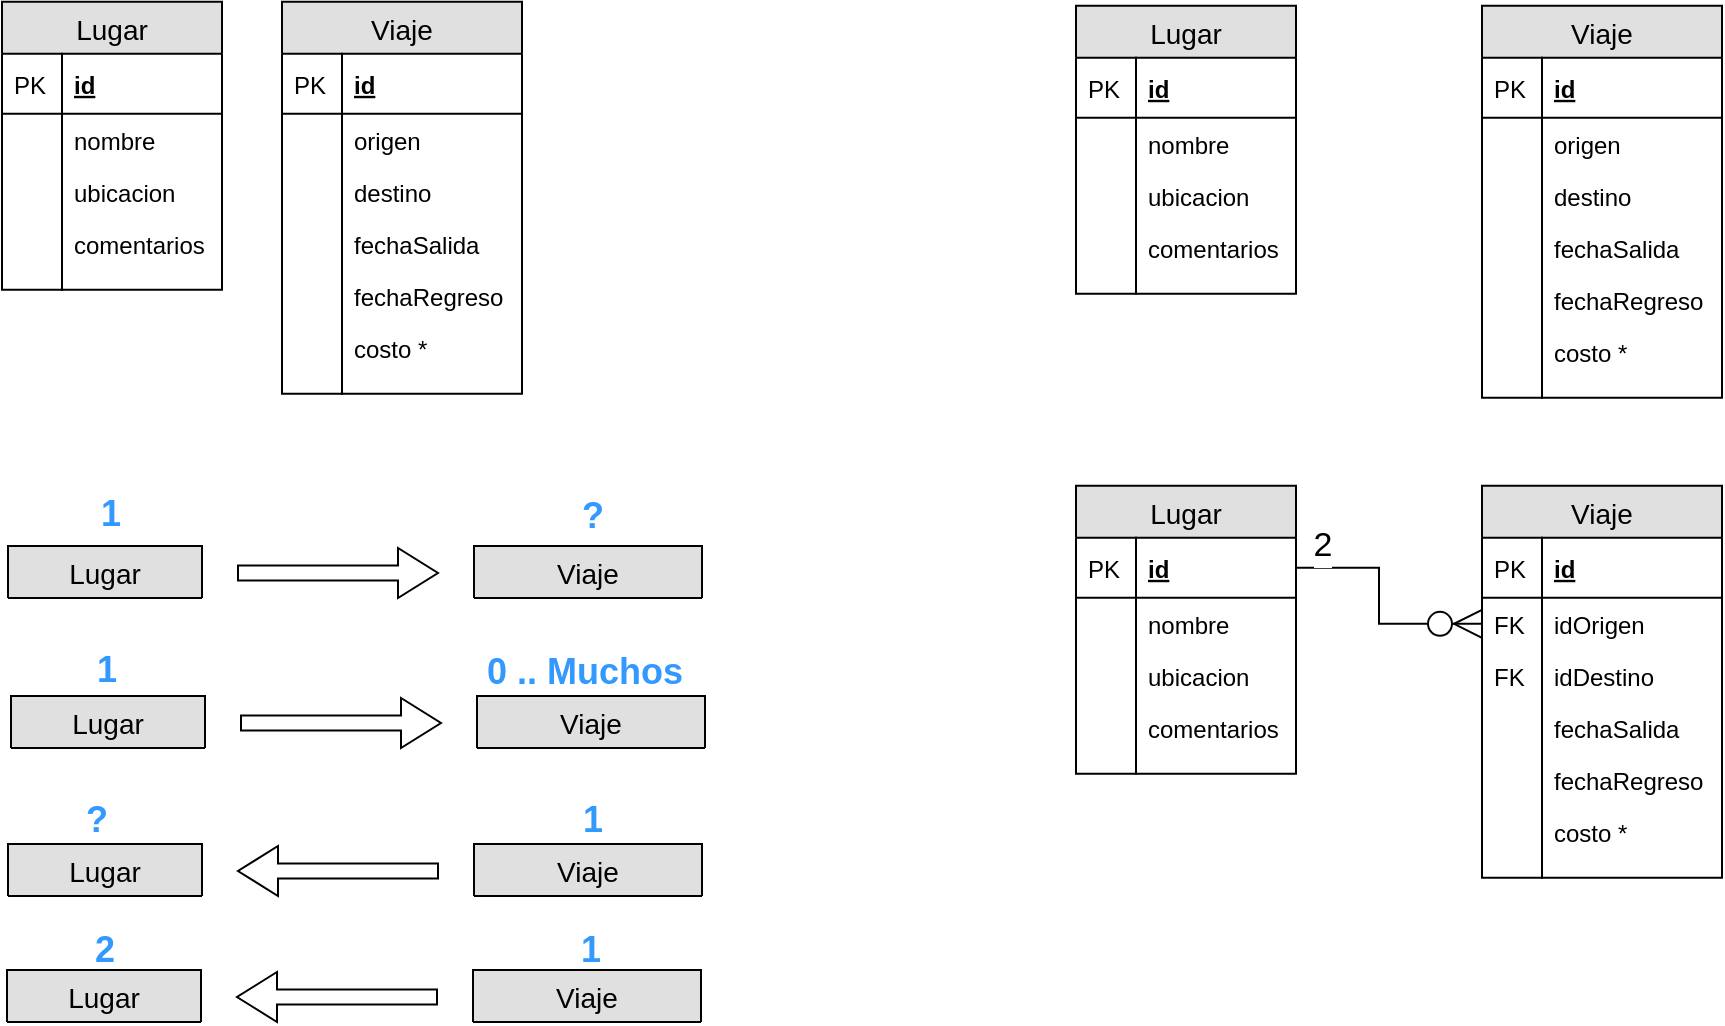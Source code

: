 <mxfile version="10.7.3" type="device"><diagram name="Page-1" id="e56a1550-8fbb-45ad-956c-1786394a9013"><mxGraphModel dx="621" dy="535" grid="1" gridSize="10" guides="1" tooltips="1" connect="1" arrows="1" fold="1" page="1" pageScale="1" pageWidth="1100" pageHeight="850" background="#ffffff" math="0" shadow="0"><root><mxCell id="0"/><mxCell id="1" parent="0"/><mxCell id="Sz7fi59WPc4b9GQPFACp-135" value="" style="shape=singleArrow;whiteSpace=wrap;html=1;strokeColor=#000000;" parent="1" vertex="1"><mxGeometry x="158" y="321" width="100" height="25" as="geometry"/></mxCell><mxCell id="Sz7fi59WPc4b9GQPFACp-176" value="1" style="text;resizable=0;autosize=1;align=center;verticalAlign=middle;points=[];fillColor=none;strokeColor=none;rounded=0;fontSize=18;fontColor=#3399FF;fontStyle=1;labelBackgroundColor=none;labelBorderColor=none;html=1;" parent="1" vertex="1"><mxGeometry x="84" y="294" width="20" height="20" as="geometry"/></mxCell><mxCell id="Sz7fi59WPc4b9GQPFACp-177" value="?" style="text;resizable=0;autosize=1;align=center;verticalAlign=middle;points=[];fillColor=none;strokeColor=none;rounded=0;fontSize=18;fontColor=#3399FF;fontStyle=1;labelBackgroundColor=none;labelBorderColor=none;html=1;" parent="1" vertex="1"><mxGeometry x="320" y="290" width="30" height="30" as="geometry"/></mxCell><mxCell id="Sz7fi59WPc4b9GQPFACp-201" value="1" style="text;resizable=0;autosize=1;align=center;verticalAlign=middle;points=[];fillColor=none;strokeColor=none;rounded=0;fontSize=18;fontColor=#3399FF;fontStyle=1;labelBackgroundColor=none;labelBorderColor=none;html=1;" parent="1" vertex="1"><mxGeometry x="82" y="372" width="20" height="20" as="geometry"/></mxCell><mxCell id="Sz7fi59WPc4b9GQPFACp-202" value="0 .. Muchos" style="text;resizable=0;autosize=1;align=center;verticalAlign=middle;points=[];fillColor=none;strokeColor=none;rounded=0;fontSize=18;fontColor=#3399FF;fontStyle=1;labelBackgroundColor=none;labelBorderColor=none;html=1;" parent="1" vertex="1"><mxGeometry x="276" y="368" width="110" height="30" as="geometry"/></mxCell><mxCell id="Sz7fi59WPc4b9GQPFACp-226" value="?" style="text;resizable=0;autosize=1;align=center;verticalAlign=middle;points=[];fillColor=none;strokeColor=none;rounded=0;fontSize=18;fontColor=#3399FF;fontStyle=1;labelBackgroundColor=none;labelBorderColor=none;html=1;" parent="1" vertex="1"><mxGeometry x="72" y="442" width="30" height="30" as="geometry"/></mxCell><mxCell id="Sz7fi59WPc4b9GQPFACp-227" value="1" style="text;resizable=0;autosize=1;align=center;verticalAlign=middle;points=[];fillColor=none;strokeColor=none;rounded=0;fontSize=18;fontColor=#3399FF;fontStyle=1;labelBackgroundColor=none;labelBorderColor=none;html=1;" parent="1" vertex="1"><mxGeometry x="320" y="442" width="30" height="30" as="geometry"/></mxCell><mxCell id="Sz7fi59WPc4b9GQPFACp-251" value="2" style="text;resizable=0;autosize=1;align=center;verticalAlign=middle;points=[];fillColor=none;strokeColor=none;rounded=0;fontSize=18;fontColor=#3399FF;fontStyle=1;labelBackgroundColor=none;labelBorderColor=none;html=1;" parent="1" vertex="1"><mxGeometry x="76" y="507" width="30" height="30" as="geometry"/></mxCell><mxCell id="Sz7fi59WPc4b9GQPFACp-252" value="1" style="text;resizable=0;autosize=1;align=center;verticalAlign=middle;points=[];fillColor=none;strokeColor=none;rounded=0;fontSize=18;fontColor=#3399FF;fontStyle=1;labelBackgroundColor=none;labelBorderColor=none;html=1;" parent="1" vertex="1"><mxGeometry x="319" y="507" width="30" height="30" as="geometry"/></mxCell><mxCell id="Sz7fi59WPc4b9GQPFACp-278" value="" style="shape=image;html=1;verticalAlign=top;verticalLabelPosition=bottom;labelBackgroundColor=#ffffff;imageAspect=0;aspect=fixed;image=https://cdn4.iconfinder.com/data/icons/universal-7/614/13_-_Question-128.png" parent="1" vertex="1"><mxGeometry x="704" y="106" width="53" height="53" as="geometry"/></mxCell><mxCell id="gwxOQuRY3sZXlIa0deND-29" value="Lugar" style="swimlane;fontStyle=0;childLayout=stackLayout;horizontal=1;startSize=26;fillColor=#e0e0e0;horizontalStack=0;resizeParent=1;resizeParentMax=0;resizeLast=0;collapsible=1;marginBottom=0;swimlaneFillColor=#ffffff;align=center;fontSize=14;" vertex="1" collapsed="1" parent="1"><mxGeometry x="43" y="320" width="97" height="26" as="geometry"><mxRectangle x="32" y="320.02" width="110" height="196" as="alternateBounds"/></mxGeometry></mxCell><mxCell id="gwxOQuRY3sZXlIa0deND-30" value="id" style="shape=partialRectangle;top=0;left=0;right=0;bottom=1;align=left;verticalAlign=middle;fillColor=none;spacingLeft=34;spacingRight=4;overflow=hidden;rotatable=0;points=[[0,0.5],[1,0.5]];portConstraint=eastwest;dropTarget=0;fontStyle=5;fontSize=12;" vertex="1" parent="gwxOQuRY3sZXlIa0deND-29"><mxGeometry y="26" width="97" height="30" as="geometry"/></mxCell><mxCell id="gwxOQuRY3sZXlIa0deND-31" value="PK" style="shape=partialRectangle;top=0;left=0;bottom=0;fillColor=none;align=left;verticalAlign=middle;spacingLeft=4;spacingRight=4;overflow=hidden;rotatable=0;points=[];portConstraint=eastwest;part=1;fontSize=12;" vertex="1" connectable="0" parent="gwxOQuRY3sZXlIa0deND-30"><mxGeometry width="30" height="30" as="geometry"/></mxCell><mxCell id="gwxOQuRY3sZXlIa0deND-32" value="nombre" style="shape=partialRectangle;top=0;left=0;right=0;bottom=0;align=left;verticalAlign=top;fillColor=none;spacingLeft=34;spacingRight=4;overflow=hidden;rotatable=0;points=[[0,0.5],[1,0.5]];portConstraint=eastwest;dropTarget=0;fontSize=12;" vertex="1" parent="gwxOQuRY3sZXlIa0deND-29"><mxGeometry y="56" width="97" height="26" as="geometry"/></mxCell><mxCell id="gwxOQuRY3sZXlIa0deND-33" value="" style="shape=partialRectangle;top=0;left=0;bottom=0;fillColor=none;align=left;verticalAlign=top;spacingLeft=4;spacingRight=4;overflow=hidden;rotatable=0;points=[];portConstraint=eastwest;part=1;fontSize=12;" vertex="1" connectable="0" parent="gwxOQuRY3sZXlIa0deND-32"><mxGeometry width="30" height="26" as="geometry"/></mxCell><mxCell id="gwxOQuRY3sZXlIa0deND-34" value="apellidos" style="shape=partialRectangle;top=0;left=0;right=0;bottom=0;align=left;verticalAlign=top;fillColor=none;spacingLeft=34;spacingRight=4;overflow=hidden;rotatable=0;points=[[0,0.5],[1,0.5]];portConstraint=eastwest;dropTarget=0;fontSize=12;" vertex="1" parent="gwxOQuRY3sZXlIa0deND-29"><mxGeometry y="82" width="97" height="26" as="geometry"/></mxCell><mxCell id="gwxOQuRY3sZXlIa0deND-35" value="" style="shape=partialRectangle;top=0;left=0;bottom=0;fillColor=none;align=left;verticalAlign=top;spacingLeft=4;spacingRight=4;overflow=hidden;rotatable=0;points=[];portConstraint=eastwest;part=1;fontSize=12;" vertex="1" connectable="0" parent="gwxOQuRY3sZXlIa0deND-34"><mxGeometry width="30" height="26" as="geometry"/></mxCell><mxCell id="gwxOQuRY3sZXlIa0deND-36" value="edad" style="shape=partialRectangle;top=0;left=0;right=0;bottom=0;align=left;verticalAlign=top;fillColor=none;spacingLeft=34;spacingRight=4;overflow=hidden;rotatable=0;points=[[0,0.5],[1,0.5]];portConstraint=eastwest;dropTarget=0;fontSize=12;" vertex="1" parent="gwxOQuRY3sZXlIa0deND-29"><mxGeometry y="108" width="97" height="26" as="geometry"/></mxCell><mxCell id="gwxOQuRY3sZXlIa0deND-37" value="" style="shape=partialRectangle;top=0;left=0;bottom=0;fillColor=none;align=left;verticalAlign=top;spacingLeft=4;spacingRight=4;overflow=hidden;rotatable=0;points=[];portConstraint=eastwest;part=1;fontSize=12;" vertex="1" connectable="0" parent="gwxOQuRY3sZXlIa0deND-36"><mxGeometry width="30" height="26" as="geometry"/></mxCell><mxCell id="gwxOQuRY3sZXlIa0deND-38" value="genero" style="shape=partialRectangle;top=0;left=0;right=0;bottom=0;align=left;verticalAlign=top;fillColor=none;spacingLeft=34;spacingRight=4;overflow=hidden;rotatable=0;points=[[0,0.5],[1,0.5]];portConstraint=eastwest;dropTarget=0;fontSize=12;" vertex="1" parent="gwxOQuRY3sZXlIa0deND-29"><mxGeometry y="134" width="97" height="26" as="geometry"/></mxCell><mxCell id="gwxOQuRY3sZXlIa0deND-39" value="" style="shape=partialRectangle;top=0;left=0;bottom=0;fillColor=none;align=left;verticalAlign=top;spacingLeft=4;spacingRight=4;overflow=hidden;rotatable=0;points=[];portConstraint=eastwest;part=1;fontSize=12;" vertex="1" connectable="0" parent="gwxOQuRY3sZXlIa0deND-38"><mxGeometry width="30" height="26" as="geometry"/></mxCell><mxCell id="gwxOQuRY3sZXlIa0deND-40" value="direccion" style="shape=partialRectangle;top=0;left=0;right=0;bottom=0;align=left;verticalAlign=top;fillColor=none;spacingLeft=34;spacingRight=4;overflow=hidden;rotatable=0;points=[[0,0.5],[1,0.5]];portConstraint=eastwest;dropTarget=0;fontSize=12;" vertex="1" parent="gwxOQuRY3sZXlIa0deND-29"><mxGeometry y="160" width="97" height="26" as="geometry"/></mxCell><mxCell id="gwxOQuRY3sZXlIa0deND-41" value="" style="shape=partialRectangle;top=0;left=0;bottom=0;fillColor=none;align=left;verticalAlign=top;spacingLeft=4;spacingRight=4;overflow=hidden;rotatable=0;points=[];portConstraint=eastwest;part=1;fontSize=12;" vertex="1" connectable="0" parent="gwxOQuRY3sZXlIa0deND-40"><mxGeometry width="30" height="26" as="geometry"/></mxCell><mxCell id="gwxOQuRY3sZXlIa0deND-42" value="" style="shape=partialRectangle;top=0;left=0;right=0;bottom=0;align=left;verticalAlign=top;fillColor=none;spacingLeft=34;spacingRight=4;overflow=hidden;rotatable=0;points=[[0,0.5],[1,0.5]];portConstraint=eastwest;dropTarget=0;fontSize=12;" vertex="1" parent="gwxOQuRY3sZXlIa0deND-29"><mxGeometry y="186" width="97" height="10" as="geometry"/></mxCell><mxCell id="gwxOQuRY3sZXlIa0deND-43" value="" style="shape=partialRectangle;top=0;left=0;bottom=0;fillColor=none;align=left;verticalAlign=top;spacingLeft=4;spacingRight=4;overflow=hidden;rotatable=0;points=[];portConstraint=eastwest;part=1;fontSize=12;" vertex="1" connectable="0" parent="gwxOQuRY3sZXlIa0deND-42"><mxGeometry width="30" height="10" as="geometry"/></mxCell><mxCell id="gwxOQuRY3sZXlIa0deND-44" value="Viaje" style="swimlane;fontStyle=0;childLayout=stackLayout;horizontal=1;startSize=26;fillColor=#e0e0e0;horizontalStack=0;resizeParent=1;resizeParentMax=0;resizeLast=0;collapsible=1;marginBottom=0;swimlaneFillColor=#ffffff;align=center;fontSize=14;" vertex="1" collapsed="1" parent="1"><mxGeometry x="276" y="320" width="114" height="26" as="geometry"><mxRectangle x="276" y="320.02" width="110" height="170" as="alternateBounds"/></mxGeometry></mxCell><mxCell id="gwxOQuRY3sZXlIa0deND-45" value="id" style="shape=partialRectangle;top=0;left=0;right=0;bottom=1;align=left;verticalAlign=middle;fillColor=none;spacingLeft=34;spacingRight=4;overflow=hidden;rotatable=0;points=[[0,0.5],[1,0.5]];portConstraint=eastwest;dropTarget=0;fontStyle=5;fontSize=12;" vertex="1" parent="gwxOQuRY3sZXlIa0deND-44"><mxGeometry y="26" width="114" height="30" as="geometry"/></mxCell><mxCell id="gwxOQuRY3sZXlIa0deND-46" value="PK" style="shape=partialRectangle;top=0;left=0;bottom=0;fillColor=none;align=left;verticalAlign=middle;spacingLeft=4;spacingRight=4;overflow=hidden;rotatable=0;points=[];portConstraint=eastwest;part=1;fontSize=12;" vertex="1" connectable="0" parent="gwxOQuRY3sZXlIa0deND-45"><mxGeometry width="30" height="30" as="geometry"/></mxCell><mxCell id="gwxOQuRY3sZXlIa0deND-47" value="libro" style="shape=partialRectangle;top=0;left=0;right=0;bottom=0;align=left;verticalAlign=top;fillColor=none;spacingLeft=34;spacingRight=4;overflow=hidden;rotatable=0;points=[[0,0.5],[1,0.5]];portConstraint=eastwest;dropTarget=0;fontSize=12;" vertex="1" parent="gwxOQuRY3sZXlIa0deND-44"><mxGeometry y="56" width="114" height="26" as="geometry"/></mxCell><mxCell id="gwxOQuRY3sZXlIa0deND-48" value="" style="shape=partialRectangle;top=0;left=0;bottom=0;fillColor=none;align=left;verticalAlign=top;spacingLeft=4;spacingRight=4;overflow=hidden;rotatable=0;points=[];portConstraint=eastwest;part=1;fontSize=12;" vertex="1" connectable="0" parent="gwxOQuRY3sZXlIa0deND-47"><mxGeometry width="30" height="26" as="geometry"/></mxCell><mxCell id="gwxOQuRY3sZXlIa0deND-49" value="usuario" style="shape=partialRectangle;top=0;left=0;right=0;bottom=0;align=left;verticalAlign=top;fillColor=none;spacingLeft=34;spacingRight=4;overflow=hidden;rotatable=0;points=[[0,0.5],[1,0.5]];portConstraint=eastwest;dropTarget=0;fontSize=12;" vertex="1" parent="gwxOQuRY3sZXlIa0deND-44"><mxGeometry y="82" width="114" height="26" as="geometry"/></mxCell><mxCell id="gwxOQuRY3sZXlIa0deND-50" value="" style="shape=partialRectangle;top=0;left=0;bottom=0;fillColor=none;align=left;verticalAlign=top;spacingLeft=4;spacingRight=4;overflow=hidden;rotatable=0;points=[];portConstraint=eastwest;part=1;fontSize=12;" vertex="1" connectable="0" parent="gwxOQuRY3sZXlIa0deND-49"><mxGeometry width="30" height="26" as="geometry"/></mxCell><mxCell id="gwxOQuRY3sZXlIa0deND-51" value="fechaPre" style="shape=partialRectangle;top=0;left=0;right=0;bottom=0;align=left;verticalAlign=top;fillColor=none;spacingLeft=34;spacingRight=4;overflow=hidden;rotatable=0;points=[[0,0.5],[1,0.5]];portConstraint=eastwest;dropTarget=0;fontSize=12;" vertex="1" parent="gwxOQuRY3sZXlIa0deND-44"><mxGeometry y="108" width="114" height="26" as="geometry"/></mxCell><mxCell id="gwxOQuRY3sZXlIa0deND-52" value="" style="shape=partialRectangle;top=0;left=0;bottom=0;fillColor=none;align=left;verticalAlign=top;spacingLeft=4;spacingRight=4;overflow=hidden;rotatable=0;points=[];portConstraint=eastwest;part=1;fontSize=12;" vertex="1" connectable="0" parent="gwxOQuRY3sZXlIa0deND-51"><mxGeometry width="30" height="26" as="geometry"/></mxCell><mxCell id="gwxOQuRY3sZXlIa0deND-53" value="fechaDev" style="shape=partialRectangle;top=0;left=0;right=0;bottom=0;align=left;verticalAlign=top;fillColor=none;spacingLeft=34;spacingRight=4;overflow=hidden;rotatable=0;points=[[0,0.5],[1,0.5]];portConstraint=eastwest;dropTarget=0;fontSize=12;" vertex="1" parent="gwxOQuRY3sZXlIa0deND-44"><mxGeometry y="134" width="114" height="26" as="geometry"/></mxCell><mxCell id="gwxOQuRY3sZXlIa0deND-54" value="" style="shape=partialRectangle;top=0;left=0;bottom=0;fillColor=none;align=left;verticalAlign=top;spacingLeft=4;spacingRight=4;overflow=hidden;rotatable=0;points=[];portConstraint=eastwest;part=1;fontSize=12;" vertex="1" connectable="0" parent="gwxOQuRY3sZXlIa0deND-53"><mxGeometry width="30" height="26" as="geometry"/></mxCell><mxCell id="gwxOQuRY3sZXlIa0deND-55" value="" style="shape=partialRectangle;top=0;left=0;right=0;bottom=0;align=left;verticalAlign=top;fillColor=none;spacingLeft=34;spacingRight=4;overflow=hidden;rotatable=0;points=[[0,0.5],[1,0.5]];portConstraint=eastwest;dropTarget=0;fontSize=12;" vertex="1" parent="gwxOQuRY3sZXlIa0deND-44"><mxGeometry y="160" width="114" height="10" as="geometry"/></mxCell><mxCell id="gwxOQuRY3sZXlIa0deND-56" value="" style="shape=partialRectangle;top=0;left=0;bottom=0;fillColor=none;align=left;verticalAlign=top;spacingLeft=4;spacingRight=4;overflow=hidden;rotatable=0;points=[];portConstraint=eastwest;part=1;fontSize=12;" vertex="1" connectable="0" parent="gwxOQuRY3sZXlIa0deND-55"><mxGeometry width="30" height="10" as="geometry"/></mxCell><mxCell id="gwxOQuRY3sZXlIa0deND-57" value="" style="shape=singleArrow;whiteSpace=wrap;html=1;strokeColor=#000000;" vertex="1" parent="1"><mxGeometry x="159.5" y="396" width="100" height="25" as="geometry"/></mxCell><mxCell id="gwxOQuRY3sZXlIa0deND-58" value="Lugar" style="swimlane;fontStyle=0;childLayout=stackLayout;horizontal=1;startSize=26;fillColor=#e0e0e0;horizontalStack=0;resizeParent=1;resizeParentMax=0;resizeLast=0;collapsible=1;marginBottom=0;swimlaneFillColor=#ffffff;align=center;fontSize=14;" vertex="1" collapsed="1" parent="1"><mxGeometry x="44.5" y="395" width="97" height="26" as="geometry"><mxRectangle x="32" y="320.02" width="110" height="196" as="alternateBounds"/></mxGeometry></mxCell><mxCell id="gwxOQuRY3sZXlIa0deND-59" value="id" style="shape=partialRectangle;top=0;left=0;right=0;bottom=1;align=left;verticalAlign=middle;fillColor=none;spacingLeft=34;spacingRight=4;overflow=hidden;rotatable=0;points=[[0,0.5],[1,0.5]];portConstraint=eastwest;dropTarget=0;fontStyle=5;fontSize=12;" vertex="1" parent="gwxOQuRY3sZXlIa0deND-58"><mxGeometry y="26" width="97" height="30" as="geometry"/></mxCell><mxCell id="gwxOQuRY3sZXlIa0deND-60" value="PK" style="shape=partialRectangle;top=0;left=0;bottom=0;fillColor=none;align=left;verticalAlign=middle;spacingLeft=4;spacingRight=4;overflow=hidden;rotatable=0;points=[];portConstraint=eastwest;part=1;fontSize=12;" vertex="1" connectable="0" parent="gwxOQuRY3sZXlIa0deND-59"><mxGeometry width="30" height="30" as="geometry"/></mxCell><mxCell id="gwxOQuRY3sZXlIa0deND-61" value="nombre" style="shape=partialRectangle;top=0;left=0;right=0;bottom=0;align=left;verticalAlign=top;fillColor=none;spacingLeft=34;spacingRight=4;overflow=hidden;rotatable=0;points=[[0,0.5],[1,0.5]];portConstraint=eastwest;dropTarget=0;fontSize=12;" vertex="1" parent="gwxOQuRY3sZXlIa0deND-58"><mxGeometry y="56" width="97" height="26" as="geometry"/></mxCell><mxCell id="gwxOQuRY3sZXlIa0deND-62" value="" style="shape=partialRectangle;top=0;left=0;bottom=0;fillColor=none;align=left;verticalAlign=top;spacingLeft=4;spacingRight=4;overflow=hidden;rotatable=0;points=[];portConstraint=eastwest;part=1;fontSize=12;" vertex="1" connectable="0" parent="gwxOQuRY3sZXlIa0deND-61"><mxGeometry width="30" height="26" as="geometry"/></mxCell><mxCell id="gwxOQuRY3sZXlIa0deND-63" value="apellidos" style="shape=partialRectangle;top=0;left=0;right=0;bottom=0;align=left;verticalAlign=top;fillColor=none;spacingLeft=34;spacingRight=4;overflow=hidden;rotatable=0;points=[[0,0.5],[1,0.5]];portConstraint=eastwest;dropTarget=0;fontSize=12;" vertex="1" parent="gwxOQuRY3sZXlIa0deND-58"><mxGeometry y="82" width="97" height="26" as="geometry"/></mxCell><mxCell id="gwxOQuRY3sZXlIa0deND-64" value="" style="shape=partialRectangle;top=0;left=0;bottom=0;fillColor=none;align=left;verticalAlign=top;spacingLeft=4;spacingRight=4;overflow=hidden;rotatable=0;points=[];portConstraint=eastwest;part=1;fontSize=12;" vertex="1" connectable="0" parent="gwxOQuRY3sZXlIa0deND-63"><mxGeometry width="30" height="26" as="geometry"/></mxCell><mxCell id="gwxOQuRY3sZXlIa0deND-65" value="edad" style="shape=partialRectangle;top=0;left=0;right=0;bottom=0;align=left;verticalAlign=top;fillColor=none;spacingLeft=34;spacingRight=4;overflow=hidden;rotatable=0;points=[[0,0.5],[1,0.5]];portConstraint=eastwest;dropTarget=0;fontSize=12;" vertex="1" parent="gwxOQuRY3sZXlIa0deND-58"><mxGeometry y="108" width="97" height="26" as="geometry"/></mxCell><mxCell id="gwxOQuRY3sZXlIa0deND-66" value="" style="shape=partialRectangle;top=0;left=0;bottom=0;fillColor=none;align=left;verticalAlign=top;spacingLeft=4;spacingRight=4;overflow=hidden;rotatable=0;points=[];portConstraint=eastwest;part=1;fontSize=12;" vertex="1" connectable="0" parent="gwxOQuRY3sZXlIa0deND-65"><mxGeometry width="30" height="26" as="geometry"/></mxCell><mxCell id="gwxOQuRY3sZXlIa0deND-67" value="genero" style="shape=partialRectangle;top=0;left=0;right=0;bottom=0;align=left;verticalAlign=top;fillColor=none;spacingLeft=34;spacingRight=4;overflow=hidden;rotatable=0;points=[[0,0.5],[1,0.5]];portConstraint=eastwest;dropTarget=0;fontSize=12;" vertex="1" parent="gwxOQuRY3sZXlIa0deND-58"><mxGeometry y="134" width="97" height="26" as="geometry"/></mxCell><mxCell id="gwxOQuRY3sZXlIa0deND-68" value="" style="shape=partialRectangle;top=0;left=0;bottom=0;fillColor=none;align=left;verticalAlign=top;spacingLeft=4;spacingRight=4;overflow=hidden;rotatable=0;points=[];portConstraint=eastwest;part=1;fontSize=12;" vertex="1" connectable="0" parent="gwxOQuRY3sZXlIa0deND-67"><mxGeometry width="30" height="26" as="geometry"/></mxCell><mxCell id="gwxOQuRY3sZXlIa0deND-69" value="direccion" style="shape=partialRectangle;top=0;left=0;right=0;bottom=0;align=left;verticalAlign=top;fillColor=none;spacingLeft=34;spacingRight=4;overflow=hidden;rotatable=0;points=[[0,0.5],[1,0.5]];portConstraint=eastwest;dropTarget=0;fontSize=12;" vertex="1" parent="gwxOQuRY3sZXlIa0deND-58"><mxGeometry y="160" width="97" height="26" as="geometry"/></mxCell><mxCell id="gwxOQuRY3sZXlIa0deND-70" value="" style="shape=partialRectangle;top=0;left=0;bottom=0;fillColor=none;align=left;verticalAlign=top;spacingLeft=4;spacingRight=4;overflow=hidden;rotatable=0;points=[];portConstraint=eastwest;part=1;fontSize=12;" vertex="1" connectable="0" parent="gwxOQuRY3sZXlIa0deND-69"><mxGeometry width="30" height="26" as="geometry"/></mxCell><mxCell id="gwxOQuRY3sZXlIa0deND-71" value="" style="shape=partialRectangle;top=0;left=0;right=0;bottom=0;align=left;verticalAlign=top;fillColor=none;spacingLeft=34;spacingRight=4;overflow=hidden;rotatable=0;points=[[0,0.5],[1,0.5]];portConstraint=eastwest;dropTarget=0;fontSize=12;" vertex="1" parent="gwxOQuRY3sZXlIa0deND-58"><mxGeometry y="186" width="97" height="10" as="geometry"/></mxCell><mxCell id="gwxOQuRY3sZXlIa0deND-72" value="" style="shape=partialRectangle;top=0;left=0;bottom=0;fillColor=none;align=left;verticalAlign=top;spacingLeft=4;spacingRight=4;overflow=hidden;rotatable=0;points=[];portConstraint=eastwest;part=1;fontSize=12;" vertex="1" connectable="0" parent="gwxOQuRY3sZXlIa0deND-71"><mxGeometry width="30" height="10" as="geometry"/></mxCell><mxCell id="gwxOQuRY3sZXlIa0deND-73" value="Viaje" style="swimlane;fontStyle=0;childLayout=stackLayout;horizontal=1;startSize=26;fillColor=#e0e0e0;horizontalStack=0;resizeParent=1;resizeParentMax=0;resizeLast=0;collapsible=1;marginBottom=0;swimlaneFillColor=#ffffff;align=center;fontSize=14;" vertex="1" collapsed="1" parent="1"><mxGeometry x="277.5" y="395" width="114" height="26" as="geometry"><mxRectangle x="276" y="320.02" width="110" height="170" as="alternateBounds"/></mxGeometry></mxCell><mxCell id="gwxOQuRY3sZXlIa0deND-74" value="id" style="shape=partialRectangle;top=0;left=0;right=0;bottom=1;align=left;verticalAlign=middle;fillColor=none;spacingLeft=34;spacingRight=4;overflow=hidden;rotatable=0;points=[[0,0.5],[1,0.5]];portConstraint=eastwest;dropTarget=0;fontStyle=5;fontSize=12;" vertex="1" parent="gwxOQuRY3sZXlIa0deND-73"><mxGeometry y="26" width="114" height="30" as="geometry"/></mxCell><mxCell id="gwxOQuRY3sZXlIa0deND-75" value="PK" style="shape=partialRectangle;top=0;left=0;bottom=0;fillColor=none;align=left;verticalAlign=middle;spacingLeft=4;spacingRight=4;overflow=hidden;rotatable=0;points=[];portConstraint=eastwest;part=1;fontSize=12;" vertex="1" connectable="0" parent="gwxOQuRY3sZXlIa0deND-74"><mxGeometry width="30" height="30" as="geometry"/></mxCell><mxCell id="gwxOQuRY3sZXlIa0deND-76" value="libro" style="shape=partialRectangle;top=0;left=0;right=0;bottom=0;align=left;verticalAlign=top;fillColor=none;spacingLeft=34;spacingRight=4;overflow=hidden;rotatable=0;points=[[0,0.5],[1,0.5]];portConstraint=eastwest;dropTarget=0;fontSize=12;" vertex="1" parent="gwxOQuRY3sZXlIa0deND-73"><mxGeometry y="56" width="114" height="26" as="geometry"/></mxCell><mxCell id="gwxOQuRY3sZXlIa0deND-77" value="" style="shape=partialRectangle;top=0;left=0;bottom=0;fillColor=none;align=left;verticalAlign=top;spacingLeft=4;spacingRight=4;overflow=hidden;rotatable=0;points=[];portConstraint=eastwest;part=1;fontSize=12;" vertex="1" connectable="0" parent="gwxOQuRY3sZXlIa0deND-76"><mxGeometry width="30" height="26" as="geometry"/></mxCell><mxCell id="gwxOQuRY3sZXlIa0deND-78" value="usuario" style="shape=partialRectangle;top=0;left=0;right=0;bottom=0;align=left;verticalAlign=top;fillColor=none;spacingLeft=34;spacingRight=4;overflow=hidden;rotatable=0;points=[[0,0.5],[1,0.5]];portConstraint=eastwest;dropTarget=0;fontSize=12;" vertex="1" parent="gwxOQuRY3sZXlIa0deND-73"><mxGeometry y="82" width="114" height="26" as="geometry"/></mxCell><mxCell id="gwxOQuRY3sZXlIa0deND-79" value="" style="shape=partialRectangle;top=0;left=0;bottom=0;fillColor=none;align=left;verticalAlign=top;spacingLeft=4;spacingRight=4;overflow=hidden;rotatable=0;points=[];portConstraint=eastwest;part=1;fontSize=12;" vertex="1" connectable="0" parent="gwxOQuRY3sZXlIa0deND-78"><mxGeometry width="30" height="26" as="geometry"/></mxCell><mxCell id="gwxOQuRY3sZXlIa0deND-80" value="fechaPre" style="shape=partialRectangle;top=0;left=0;right=0;bottom=0;align=left;verticalAlign=top;fillColor=none;spacingLeft=34;spacingRight=4;overflow=hidden;rotatable=0;points=[[0,0.5],[1,0.5]];portConstraint=eastwest;dropTarget=0;fontSize=12;" vertex="1" parent="gwxOQuRY3sZXlIa0deND-73"><mxGeometry y="108" width="114" height="26" as="geometry"/></mxCell><mxCell id="gwxOQuRY3sZXlIa0deND-81" value="" style="shape=partialRectangle;top=0;left=0;bottom=0;fillColor=none;align=left;verticalAlign=top;spacingLeft=4;spacingRight=4;overflow=hidden;rotatable=0;points=[];portConstraint=eastwest;part=1;fontSize=12;" vertex="1" connectable="0" parent="gwxOQuRY3sZXlIa0deND-80"><mxGeometry width="30" height="26" as="geometry"/></mxCell><mxCell id="gwxOQuRY3sZXlIa0deND-82" value="fechaDev" style="shape=partialRectangle;top=0;left=0;right=0;bottom=0;align=left;verticalAlign=top;fillColor=none;spacingLeft=34;spacingRight=4;overflow=hidden;rotatable=0;points=[[0,0.5],[1,0.5]];portConstraint=eastwest;dropTarget=0;fontSize=12;" vertex="1" parent="gwxOQuRY3sZXlIa0deND-73"><mxGeometry y="134" width="114" height="26" as="geometry"/></mxCell><mxCell id="gwxOQuRY3sZXlIa0deND-83" value="" style="shape=partialRectangle;top=0;left=0;bottom=0;fillColor=none;align=left;verticalAlign=top;spacingLeft=4;spacingRight=4;overflow=hidden;rotatable=0;points=[];portConstraint=eastwest;part=1;fontSize=12;" vertex="1" connectable="0" parent="gwxOQuRY3sZXlIa0deND-82"><mxGeometry width="30" height="26" as="geometry"/></mxCell><mxCell id="gwxOQuRY3sZXlIa0deND-84" value="" style="shape=partialRectangle;top=0;left=0;right=0;bottom=0;align=left;verticalAlign=top;fillColor=none;spacingLeft=34;spacingRight=4;overflow=hidden;rotatable=0;points=[[0,0.5],[1,0.5]];portConstraint=eastwest;dropTarget=0;fontSize=12;" vertex="1" parent="gwxOQuRY3sZXlIa0deND-73"><mxGeometry y="160" width="114" height="10" as="geometry"/></mxCell><mxCell id="gwxOQuRY3sZXlIa0deND-85" value="" style="shape=partialRectangle;top=0;left=0;bottom=0;fillColor=none;align=left;verticalAlign=top;spacingLeft=4;spacingRight=4;overflow=hidden;rotatable=0;points=[];portConstraint=eastwest;part=1;fontSize=12;" vertex="1" connectable="0" parent="gwxOQuRY3sZXlIa0deND-84"><mxGeometry width="30" height="10" as="geometry"/></mxCell><mxCell id="gwxOQuRY3sZXlIa0deND-86" value="" style="shape=singleArrow;whiteSpace=wrap;html=1;strokeColor=#000000;flipH=1;" vertex="1" parent="1"><mxGeometry x="158" y="470" width="100" height="25" as="geometry"/></mxCell><mxCell id="gwxOQuRY3sZXlIa0deND-87" value="Lugar" style="swimlane;fontStyle=0;childLayout=stackLayout;horizontal=1;startSize=26;fillColor=#e0e0e0;horizontalStack=0;resizeParent=1;resizeParentMax=0;resizeLast=0;collapsible=1;marginBottom=0;swimlaneFillColor=#ffffff;align=center;fontSize=14;" vertex="1" collapsed="1" parent="1"><mxGeometry x="43" y="469" width="97" height="26" as="geometry"><mxRectangle x="32" y="320.02" width="110" height="196" as="alternateBounds"/></mxGeometry></mxCell><mxCell id="gwxOQuRY3sZXlIa0deND-88" value="id" style="shape=partialRectangle;top=0;left=0;right=0;bottom=1;align=left;verticalAlign=middle;fillColor=none;spacingLeft=34;spacingRight=4;overflow=hidden;rotatable=0;points=[[0,0.5],[1,0.5]];portConstraint=eastwest;dropTarget=0;fontStyle=5;fontSize=12;" vertex="1" parent="gwxOQuRY3sZXlIa0deND-87"><mxGeometry y="26" width="97" height="30" as="geometry"/></mxCell><mxCell id="gwxOQuRY3sZXlIa0deND-89" value="PK" style="shape=partialRectangle;top=0;left=0;bottom=0;fillColor=none;align=left;verticalAlign=middle;spacingLeft=4;spacingRight=4;overflow=hidden;rotatable=0;points=[];portConstraint=eastwest;part=1;fontSize=12;" vertex="1" connectable="0" parent="gwxOQuRY3sZXlIa0deND-88"><mxGeometry width="30" height="30" as="geometry"/></mxCell><mxCell id="gwxOQuRY3sZXlIa0deND-90" value="nombre" style="shape=partialRectangle;top=0;left=0;right=0;bottom=0;align=left;verticalAlign=top;fillColor=none;spacingLeft=34;spacingRight=4;overflow=hidden;rotatable=0;points=[[0,0.5],[1,0.5]];portConstraint=eastwest;dropTarget=0;fontSize=12;" vertex="1" parent="gwxOQuRY3sZXlIa0deND-87"><mxGeometry y="56" width="97" height="26" as="geometry"/></mxCell><mxCell id="gwxOQuRY3sZXlIa0deND-91" value="" style="shape=partialRectangle;top=0;left=0;bottom=0;fillColor=none;align=left;verticalAlign=top;spacingLeft=4;spacingRight=4;overflow=hidden;rotatable=0;points=[];portConstraint=eastwest;part=1;fontSize=12;" vertex="1" connectable="0" parent="gwxOQuRY3sZXlIa0deND-90"><mxGeometry width="30" height="26" as="geometry"/></mxCell><mxCell id="gwxOQuRY3sZXlIa0deND-92" value="apellidos" style="shape=partialRectangle;top=0;left=0;right=0;bottom=0;align=left;verticalAlign=top;fillColor=none;spacingLeft=34;spacingRight=4;overflow=hidden;rotatable=0;points=[[0,0.5],[1,0.5]];portConstraint=eastwest;dropTarget=0;fontSize=12;" vertex="1" parent="gwxOQuRY3sZXlIa0deND-87"><mxGeometry y="82" width="97" height="26" as="geometry"/></mxCell><mxCell id="gwxOQuRY3sZXlIa0deND-93" value="" style="shape=partialRectangle;top=0;left=0;bottom=0;fillColor=none;align=left;verticalAlign=top;spacingLeft=4;spacingRight=4;overflow=hidden;rotatable=0;points=[];portConstraint=eastwest;part=1;fontSize=12;" vertex="1" connectable="0" parent="gwxOQuRY3sZXlIa0deND-92"><mxGeometry width="30" height="26" as="geometry"/></mxCell><mxCell id="gwxOQuRY3sZXlIa0deND-94" value="edad" style="shape=partialRectangle;top=0;left=0;right=0;bottom=0;align=left;verticalAlign=top;fillColor=none;spacingLeft=34;spacingRight=4;overflow=hidden;rotatable=0;points=[[0,0.5],[1,0.5]];portConstraint=eastwest;dropTarget=0;fontSize=12;" vertex="1" parent="gwxOQuRY3sZXlIa0deND-87"><mxGeometry y="108" width="97" height="26" as="geometry"/></mxCell><mxCell id="gwxOQuRY3sZXlIa0deND-95" value="" style="shape=partialRectangle;top=0;left=0;bottom=0;fillColor=none;align=left;verticalAlign=top;spacingLeft=4;spacingRight=4;overflow=hidden;rotatable=0;points=[];portConstraint=eastwest;part=1;fontSize=12;" vertex="1" connectable="0" parent="gwxOQuRY3sZXlIa0deND-94"><mxGeometry width="30" height="26" as="geometry"/></mxCell><mxCell id="gwxOQuRY3sZXlIa0deND-96" value="genero" style="shape=partialRectangle;top=0;left=0;right=0;bottom=0;align=left;verticalAlign=top;fillColor=none;spacingLeft=34;spacingRight=4;overflow=hidden;rotatable=0;points=[[0,0.5],[1,0.5]];portConstraint=eastwest;dropTarget=0;fontSize=12;" vertex="1" parent="gwxOQuRY3sZXlIa0deND-87"><mxGeometry y="134" width="97" height="26" as="geometry"/></mxCell><mxCell id="gwxOQuRY3sZXlIa0deND-97" value="" style="shape=partialRectangle;top=0;left=0;bottom=0;fillColor=none;align=left;verticalAlign=top;spacingLeft=4;spacingRight=4;overflow=hidden;rotatable=0;points=[];portConstraint=eastwest;part=1;fontSize=12;" vertex="1" connectable="0" parent="gwxOQuRY3sZXlIa0deND-96"><mxGeometry width="30" height="26" as="geometry"/></mxCell><mxCell id="gwxOQuRY3sZXlIa0deND-98" value="direccion" style="shape=partialRectangle;top=0;left=0;right=0;bottom=0;align=left;verticalAlign=top;fillColor=none;spacingLeft=34;spacingRight=4;overflow=hidden;rotatable=0;points=[[0,0.5],[1,0.5]];portConstraint=eastwest;dropTarget=0;fontSize=12;" vertex="1" parent="gwxOQuRY3sZXlIa0deND-87"><mxGeometry y="160" width="97" height="26" as="geometry"/></mxCell><mxCell id="gwxOQuRY3sZXlIa0deND-99" value="" style="shape=partialRectangle;top=0;left=0;bottom=0;fillColor=none;align=left;verticalAlign=top;spacingLeft=4;spacingRight=4;overflow=hidden;rotatable=0;points=[];portConstraint=eastwest;part=1;fontSize=12;" vertex="1" connectable="0" parent="gwxOQuRY3sZXlIa0deND-98"><mxGeometry width="30" height="26" as="geometry"/></mxCell><mxCell id="gwxOQuRY3sZXlIa0deND-100" value="" style="shape=partialRectangle;top=0;left=0;right=0;bottom=0;align=left;verticalAlign=top;fillColor=none;spacingLeft=34;spacingRight=4;overflow=hidden;rotatable=0;points=[[0,0.5],[1,0.5]];portConstraint=eastwest;dropTarget=0;fontSize=12;" vertex="1" parent="gwxOQuRY3sZXlIa0deND-87"><mxGeometry y="186" width="97" height="10" as="geometry"/></mxCell><mxCell id="gwxOQuRY3sZXlIa0deND-101" value="" style="shape=partialRectangle;top=0;left=0;bottom=0;fillColor=none;align=left;verticalAlign=top;spacingLeft=4;spacingRight=4;overflow=hidden;rotatable=0;points=[];portConstraint=eastwest;part=1;fontSize=12;" vertex="1" connectable="0" parent="gwxOQuRY3sZXlIa0deND-100"><mxGeometry width="30" height="10" as="geometry"/></mxCell><mxCell id="gwxOQuRY3sZXlIa0deND-102" value="Viaje" style="swimlane;fontStyle=0;childLayout=stackLayout;horizontal=1;startSize=26;fillColor=#e0e0e0;horizontalStack=0;resizeParent=1;resizeParentMax=0;resizeLast=0;collapsible=1;marginBottom=0;swimlaneFillColor=#ffffff;align=center;fontSize=14;" vertex="1" collapsed="1" parent="1"><mxGeometry x="276" y="469" width="114" height="26" as="geometry"><mxRectangle x="276" y="320.02" width="110" height="170" as="alternateBounds"/></mxGeometry></mxCell><mxCell id="gwxOQuRY3sZXlIa0deND-103" value="id" style="shape=partialRectangle;top=0;left=0;right=0;bottom=1;align=left;verticalAlign=middle;fillColor=none;spacingLeft=34;spacingRight=4;overflow=hidden;rotatable=0;points=[[0,0.5],[1,0.5]];portConstraint=eastwest;dropTarget=0;fontStyle=5;fontSize=12;" vertex="1" parent="gwxOQuRY3sZXlIa0deND-102"><mxGeometry y="26" width="114" height="30" as="geometry"/></mxCell><mxCell id="gwxOQuRY3sZXlIa0deND-104" value="PK" style="shape=partialRectangle;top=0;left=0;bottom=0;fillColor=none;align=left;verticalAlign=middle;spacingLeft=4;spacingRight=4;overflow=hidden;rotatable=0;points=[];portConstraint=eastwest;part=1;fontSize=12;" vertex="1" connectable="0" parent="gwxOQuRY3sZXlIa0deND-103"><mxGeometry width="30" height="30" as="geometry"/></mxCell><mxCell id="gwxOQuRY3sZXlIa0deND-105" value="libro" style="shape=partialRectangle;top=0;left=0;right=0;bottom=0;align=left;verticalAlign=top;fillColor=none;spacingLeft=34;spacingRight=4;overflow=hidden;rotatable=0;points=[[0,0.5],[1,0.5]];portConstraint=eastwest;dropTarget=0;fontSize=12;" vertex="1" parent="gwxOQuRY3sZXlIa0deND-102"><mxGeometry y="56" width="114" height="26" as="geometry"/></mxCell><mxCell id="gwxOQuRY3sZXlIa0deND-106" value="" style="shape=partialRectangle;top=0;left=0;bottom=0;fillColor=none;align=left;verticalAlign=top;spacingLeft=4;spacingRight=4;overflow=hidden;rotatable=0;points=[];portConstraint=eastwest;part=1;fontSize=12;" vertex="1" connectable="0" parent="gwxOQuRY3sZXlIa0deND-105"><mxGeometry width="30" height="26" as="geometry"/></mxCell><mxCell id="gwxOQuRY3sZXlIa0deND-107" value="usuario" style="shape=partialRectangle;top=0;left=0;right=0;bottom=0;align=left;verticalAlign=top;fillColor=none;spacingLeft=34;spacingRight=4;overflow=hidden;rotatable=0;points=[[0,0.5],[1,0.5]];portConstraint=eastwest;dropTarget=0;fontSize=12;" vertex="1" parent="gwxOQuRY3sZXlIa0deND-102"><mxGeometry y="82" width="114" height="26" as="geometry"/></mxCell><mxCell id="gwxOQuRY3sZXlIa0deND-108" value="" style="shape=partialRectangle;top=0;left=0;bottom=0;fillColor=none;align=left;verticalAlign=top;spacingLeft=4;spacingRight=4;overflow=hidden;rotatable=0;points=[];portConstraint=eastwest;part=1;fontSize=12;" vertex="1" connectable="0" parent="gwxOQuRY3sZXlIa0deND-107"><mxGeometry width="30" height="26" as="geometry"/></mxCell><mxCell id="gwxOQuRY3sZXlIa0deND-109" value="fechaPre" style="shape=partialRectangle;top=0;left=0;right=0;bottom=0;align=left;verticalAlign=top;fillColor=none;spacingLeft=34;spacingRight=4;overflow=hidden;rotatable=0;points=[[0,0.5],[1,0.5]];portConstraint=eastwest;dropTarget=0;fontSize=12;" vertex="1" parent="gwxOQuRY3sZXlIa0deND-102"><mxGeometry y="108" width="114" height="26" as="geometry"/></mxCell><mxCell id="gwxOQuRY3sZXlIa0deND-110" value="" style="shape=partialRectangle;top=0;left=0;bottom=0;fillColor=none;align=left;verticalAlign=top;spacingLeft=4;spacingRight=4;overflow=hidden;rotatable=0;points=[];portConstraint=eastwest;part=1;fontSize=12;" vertex="1" connectable="0" parent="gwxOQuRY3sZXlIa0deND-109"><mxGeometry width="30" height="26" as="geometry"/></mxCell><mxCell id="gwxOQuRY3sZXlIa0deND-111" value="fechaDev" style="shape=partialRectangle;top=0;left=0;right=0;bottom=0;align=left;verticalAlign=top;fillColor=none;spacingLeft=34;spacingRight=4;overflow=hidden;rotatable=0;points=[[0,0.5],[1,0.5]];portConstraint=eastwest;dropTarget=0;fontSize=12;" vertex="1" parent="gwxOQuRY3sZXlIa0deND-102"><mxGeometry y="134" width="114" height="26" as="geometry"/></mxCell><mxCell id="gwxOQuRY3sZXlIa0deND-112" value="" style="shape=partialRectangle;top=0;left=0;bottom=0;fillColor=none;align=left;verticalAlign=top;spacingLeft=4;spacingRight=4;overflow=hidden;rotatable=0;points=[];portConstraint=eastwest;part=1;fontSize=12;" vertex="1" connectable="0" parent="gwxOQuRY3sZXlIa0deND-111"><mxGeometry width="30" height="26" as="geometry"/></mxCell><mxCell id="gwxOQuRY3sZXlIa0deND-113" value="" style="shape=partialRectangle;top=0;left=0;right=0;bottom=0;align=left;verticalAlign=top;fillColor=none;spacingLeft=34;spacingRight=4;overflow=hidden;rotatable=0;points=[[0,0.5],[1,0.5]];portConstraint=eastwest;dropTarget=0;fontSize=12;" vertex="1" parent="gwxOQuRY3sZXlIa0deND-102"><mxGeometry y="160" width="114" height="10" as="geometry"/></mxCell><mxCell id="gwxOQuRY3sZXlIa0deND-114" value="" style="shape=partialRectangle;top=0;left=0;bottom=0;fillColor=none;align=left;verticalAlign=top;spacingLeft=4;spacingRight=4;overflow=hidden;rotatable=0;points=[];portConstraint=eastwest;part=1;fontSize=12;" vertex="1" connectable="0" parent="gwxOQuRY3sZXlIa0deND-113"><mxGeometry width="30" height="10" as="geometry"/></mxCell><mxCell id="gwxOQuRY3sZXlIa0deND-144" value="" style="shape=singleArrow;whiteSpace=wrap;html=1;strokeColor=#000000;flipH=1;" vertex="1" parent="1"><mxGeometry x="157.5" y="533" width="100" height="25" as="geometry"/></mxCell><mxCell id="gwxOQuRY3sZXlIa0deND-145" value="Lugar" style="swimlane;fontStyle=0;childLayout=stackLayout;horizontal=1;startSize=26;fillColor=#e0e0e0;horizontalStack=0;resizeParent=1;resizeParentMax=0;resizeLast=0;collapsible=1;marginBottom=0;swimlaneFillColor=#ffffff;align=center;fontSize=14;" vertex="1" collapsed="1" parent="1"><mxGeometry x="42.5" y="532" width="97" height="26" as="geometry"><mxRectangle x="32" y="320.02" width="110" height="196" as="alternateBounds"/></mxGeometry></mxCell><mxCell id="gwxOQuRY3sZXlIa0deND-146" value="id" style="shape=partialRectangle;top=0;left=0;right=0;bottom=1;align=left;verticalAlign=middle;fillColor=none;spacingLeft=34;spacingRight=4;overflow=hidden;rotatable=0;points=[[0,0.5],[1,0.5]];portConstraint=eastwest;dropTarget=0;fontStyle=5;fontSize=12;" vertex="1" parent="gwxOQuRY3sZXlIa0deND-145"><mxGeometry y="26" width="97" height="30" as="geometry"/></mxCell><mxCell id="gwxOQuRY3sZXlIa0deND-147" value="PK" style="shape=partialRectangle;top=0;left=0;bottom=0;fillColor=none;align=left;verticalAlign=middle;spacingLeft=4;spacingRight=4;overflow=hidden;rotatable=0;points=[];portConstraint=eastwest;part=1;fontSize=12;" vertex="1" connectable="0" parent="gwxOQuRY3sZXlIa0deND-146"><mxGeometry width="30" height="30" as="geometry"/></mxCell><mxCell id="gwxOQuRY3sZXlIa0deND-148" value="nombre" style="shape=partialRectangle;top=0;left=0;right=0;bottom=0;align=left;verticalAlign=top;fillColor=none;spacingLeft=34;spacingRight=4;overflow=hidden;rotatable=0;points=[[0,0.5],[1,0.5]];portConstraint=eastwest;dropTarget=0;fontSize=12;" vertex="1" parent="gwxOQuRY3sZXlIa0deND-145"><mxGeometry y="56" width="97" height="26" as="geometry"/></mxCell><mxCell id="gwxOQuRY3sZXlIa0deND-149" value="" style="shape=partialRectangle;top=0;left=0;bottom=0;fillColor=none;align=left;verticalAlign=top;spacingLeft=4;spacingRight=4;overflow=hidden;rotatable=0;points=[];portConstraint=eastwest;part=1;fontSize=12;" vertex="1" connectable="0" parent="gwxOQuRY3sZXlIa0deND-148"><mxGeometry width="30" height="26" as="geometry"/></mxCell><mxCell id="gwxOQuRY3sZXlIa0deND-150" value="apellidos" style="shape=partialRectangle;top=0;left=0;right=0;bottom=0;align=left;verticalAlign=top;fillColor=none;spacingLeft=34;spacingRight=4;overflow=hidden;rotatable=0;points=[[0,0.5],[1,0.5]];portConstraint=eastwest;dropTarget=0;fontSize=12;" vertex="1" parent="gwxOQuRY3sZXlIa0deND-145"><mxGeometry y="82" width="97" height="26" as="geometry"/></mxCell><mxCell id="gwxOQuRY3sZXlIa0deND-151" value="" style="shape=partialRectangle;top=0;left=0;bottom=0;fillColor=none;align=left;verticalAlign=top;spacingLeft=4;spacingRight=4;overflow=hidden;rotatable=0;points=[];portConstraint=eastwest;part=1;fontSize=12;" vertex="1" connectable="0" parent="gwxOQuRY3sZXlIa0deND-150"><mxGeometry width="30" height="26" as="geometry"/></mxCell><mxCell id="gwxOQuRY3sZXlIa0deND-152" value="edad" style="shape=partialRectangle;top=0;left=0;right=0;bottom=0;align=left;verticalAlign=top;fillColor=none;spacingLeft=34;spacingRight=4;overflow=hidden;rotatable=0;points=[[0,0.5],[1,0.5]];portConstraint=eastwest;dropTarget=0;fontSize=12;" vertex="1" parent="gwxOQuRY3sZXlIa0deND-145"><mxGeometry y="108" width="97" height="26" as="geometry"/></mxCell><mxCell id="gwxOQuRY3sZXlIa0deND-153" value="" style="shape=partialRectangle;top=0;left=0;bottom=0;fillColor=none;align=left;verticalAlign=top;spacingLeft=4;spacingRight=4;overflow=hidden;rotatable=0;points=[];portConstraint=eastwest;part=1;fontSize=12;" vertex="1" connectable="0" parent="gwxOQuRY3sZXlIa0deND-152"><mxGeometry width="30" height="26" as="geometry"/></mxCell><mxCell id="gwxOQuRY3sZXlIa0deND-154" value="genero" style="shape=partialRectangle;top=0;left=0;right=0;bottom=0;align=left;verticalAlign=top;fillColor=none;spacingLeft=34;spacingRight=4;overflow=hidden;rotatable=0;points=[[0,0.5],[1,0.5]];portConstraint=eastwest;dropTarget=0;fontSize=12;" vertex="1" parent="gwxOQuRY3sZXlIa0deND-145"><mxGeometry y="134" width="97" height="26" as="geometry"/></mxCell><mxCell id="gwxOQuRY3sZXlIa0deND-155" value="" style="shape=partialRectangle;top=0;left=0;bottom=0;fillColor=none;align=left;verticalAlign=top;spacingLeft=4;spacingRight=4;overflow=hidden;rotatable=0;points=[];portConstraint=eastwest;part=1;fontSize=12;" vertex="1" connectable="0" parent="gwxOQuRY3sZXlIa0deND-154"><mxGeometry width="30" height="26" as="geometry"/></mxCell><mxCell id="gwxOQuRY3sZXlIa0deND-156" value="direccion" style="shape=partialRectangle;top=0;left=0;right=0;bottom=0;align=left;verticalAlign=top;fillColor=none;spacingLeft=34;spacingRight=4;overflow=hidden;rotatable=0;points=[[0,0.5],[1,0.5]];portConstraint=eastwest;dropTarget=0;fontSize=12;" vertex="1" parent="gwxOQuRY3sZXlIa0deND-145"><mxGeometry y="160" width="97" height="26" as="geometry"/></mxCell><mxCell id="gwxOQuRY3sZXlIa0deND-157" value="" style="shape=partialRectangle;top=0;left=0;bottom=0;fillColor=none;align=left;verticalAlign=top;spacingLeft=4;spacingRight=4;overflow=hidden;rotatable=0;points=[];portConstraint=eastwest;part=1;fontSize=12;" vertex="1" connectable="0" parent="gwxOQuRY3sZXlIa0deND-156"><mxGeometry width="30" height="26" as="geometry"/></mxCell><mxCell id="gwxOQuRY3sZXlIa0deND-158" value="" style="shape=partialRectangle;top=0;left=0;right=0;bottom=0;align=left;verticalAlign=top;fillColor=none;spacingLeft=34;spacingRight=4;overflow=hidden;rotatable=0;points=[[0,0.5],[1,0.5]];portConstraint=eastwest;dropTarget=0;fontSize=12;" vertex="1" parent="gwxOQuRY3sZXlIa0deND-145"><mxGeometry y="186" width="97" height="10" as="geometry"/></mxCell><mxCell id="gwxOQuRY3sZXlIa0deND-159" value="" style="shape=partialRectangle;top=0;left=0;bottom=0;fillColor=none;align=left;verticalAlign=top;spacingLeft=4;spacingRight=4;overflow=hidden;rotatable=0;points=[];portConstraint=eastwest;part=1;fontSize=12;" vertex="1" connectable="0" parent="gwxOQuRY3sZXlIa0deND-158"><mxGeometry width="30" height="10" as="geometry"/></mxCell><mxCell id="gwxOQuRY3sZXlIa0deND-160" value="Viaje" style="swimlane;fontStyle=0;childLayout=stackLayout;horizontal=1;startSize=26;fillColor=#e0e0e0;horizontalStack=0;resizeParent=1;resizeParentMax=0;resizeLast=0;collapsible=1;marginBottom=0;swimlaneFillColor=#ffffff;align=center;fontSize=14;" vertex="1" collapsed="1" parent="1"><mxGeometry x="275.5" y="532" width="114" height="26" as="geometry"><mxRectangle x="276" y="320.02" width="110" height="170" as="alternateBounds"/></mxGeometry></mxCell><mxCell id="gwxOQuRY3sZXlIa0deND-161" value="id" style="shape=partialRectangle;top=0;left=0;right=0;bottom=1;align=left;verticalAlign=middle;fillColor=none;spacingLeft=34;spacingRight=4;overflow=hidden;rotatable=0;points=[[0,0.5],[1,0.5]];portConstraint=eastwest;dropTarget=0;fontStyle=5;fontSize=12;" vertex="1" parent="gwxOQuRY3sZXlIa0deND-160"><mxGeometry y="26" width="114" height="30" as="geometry"/></mxCell><mxCell id="gwxOQuRY3sZXlIa0deND-162" value="PK" style="shape=partialRectangle;top=0;left=0;bottom=0;fillColor=none;align=left;verticalAlign=middle;spacingLeft=4;spacingRight=4;overflow=hidden;rotatable=0;points=[];portConstraint=eastwest;part=1;fontSize=12;" vertex="1" connectable="0" parent="gwxOQuRY3sZXlIa0deND-161"><mxGeometry width="30" height="30" as="geometry"/></mxCell><mxCell id="gwxOQuRY3sZXlIa0deND-163" value="libro" style="shape=partialRectangle;top=0;left=0;right=0;bottom=0;align=left;verticalAlign=top;fillColor=none;spacingLeft=34;spacingRight=4;overflow=hidden;rotatable=0;points=[[0,0.5],[1,0.5]];portConstraint=eastwest;dropTarget=0;fontSize=12;" vertex="1" parent="gwxOQuRY3sZXlIa0deND-160"><mxGeometry y="56" width="114" height="26" as="geometry"/></mxCell><mxCell id="gwxOQuRY3sZXlIa0deND-164" value="" style="shape=partialRectangle;top=0;left=0;bottom=0;fillColor=none;align=left;verticalAlign=top;spacingLeft=4;spacingRight=4;overflow=hidden;rotatable=0;points=[];portConstraint=eastwest;part=1;fontSize=12;" vertex="1" connectable="0" parent="gwxOQuRY3sZXlIa0deND-163"><mxGeometry width="30" height="26" as="geometry"/></mxCell><mxCell id="gwxOQuRY3sZXlIa0deND-165" value="usuario" style="shape=partialRectangle;top=0;left=0;right=0;bottom=0;align=left;verticalAlign=top;fillColor=none;spacingLeft=34;spacingRight=4;overflow=hidden;rotatable=0;points=[[0,0.5],[1,0.5]];portConstraint=eastwest;dropTarget=0;fontSize=12;" vertex="1" parent="gwxOQuRY3sZXlIa0deND-160"><mxGeometry y="82" width="114" height="26" as="geometry"/></mxCell><mxCell id="gwxOQuRY3sZXlIa0deND-166" value="" style="shape=partialRectangle;top=0;left=0;bottom=0;fillColor=none;align=left;verticalAlign=top;spacingLeft=4;spacingRight=4;overflow=hidden;rotatable=0;points=[];portConstraint=eastwest;part=1;fontSize=12;" vertex="1" connectable="0" parent="gwxOQuRY3sZXlIa0deND-165"><mxGeometry width="30" height="26" as="geometry"/></mxCell><mxCell id="gwxOQuRY3sZXlIa0deND-167" value="fechaPre" style="shape=partialRectangle;top=0;left=0;right=0;bottom=0;align=left;verticalAlign=top;fillColor=none;spacingLeft=34;spacingRight=4;overflow=hidden;rotatable=0;points=[[0,0.5],[1,0.5]];portConstraint=eastwest;dropTarget=0;fontSize=12;" vertex="1" parent="gwxOQuRY3sZXlIa0deND-160"><mxGeometry y="108" width="114" height="26" as="geometry"/></mxCell><mxCell id="gwxOQuRY3sZXlIa0deND-168" value="" style="shape=partialRectangle;top=0;left=0;bottom=0;fillColor=none;align=left;verticalAlign=top;spacingLeft=4;spacingRight=4;overflow=hidden;rotatable=0;points=[];portConstraint=eastwest;part=1;fontSize=12;" vertex="1" connectable="0" parent="gwxOQuRY3sZXlIa0deND-167"><mxGeometry width="30" height="26" as="geometry"/></mxCell><mxCell id="gwxOQuRY3sZXlIa0deND-169" value="fechaDev" style="shape=partialRectangle;top=0;left=0;right=0;bottom=0;align=left;verticalAlign=top;fillColor=none;spacingLeft=34;spacingRight=4;overflow=hidden;rotatable=0;points=[[0,0.5],[1,0.5]];portConstraint=eastwest;dropTarget=0;fontSize=12;" vertex="1" parent="gwxOQuRY3sZXlIa0deND-160"><mxGeometry y="134" width="114" height="26" as="geometry"/></mxCell><mxCell id="gwxOQuRY3sZXlIa0deND-170" value="" style="shape=partialRectangle;top=0;left=0;bottom=0;fillColor=none;align=left;verticalAlign=top;spacingLeft=4;spacingRight=4;overflow=hidden;rotatable=0;points=[];portConstraint=eastwest;part=1;fontSize=12;" vertex="1" connectable="0" parent="gwxOQuRY3sZXlIa0deND-169"><mxGeometry width="30" height="26" as="geometry"/></mxCell><mxCell id="gwxOQuRY3sZXlIa0deND-171" value="" style="shape=partialRectangle;top=0;left=0;right=0;bottom=0;align=left;verticalAlign=top;fillColor=none;spacingLeft=34;spacingRight=4;overflow=hidden;rotatable=0;points=[[0,0.5],[1,0.5]];portConstraint=eastwest;dropTarget=0;fontSize=12;" vertex="1" parent="gwxOQuRY3sZXlIa0deND-160"><mxGeometry y="160" width="114" height="10" as="geometry"/></mxCell><mxCell id="gwxOQuRY3sZXlIa0deND-172" value="" style="shape=partialRectangle;top=0;left=0;bottom=0;fillColor=none;align=left;verticalAlign=top;spacingLeft=4;spacingRight=4;overflow=hidden;rotatable=0;points=[];portConstraint=eastwest;part=1;fontSize=12;" vertex="1" connectable="0" parent="gwxOQuRY3sZXlIa0deND-171"><mxGeometry width="30" height="10" as="geometry"/></mxCell><mxCell id="gwxOQuRY3sZXlIa0deND-230" style="edgeStyle=orthogonalEdgeStyle;rounded=0;orthogonalLoop=1;jettySize=auto;html=1;exitX=1;exitY=0.5;exitDx=0;exitDy=0;entryX=0;entryY=0.5;entryDx=0;entryDy=0;endArrow=ERzeroToMany;endFill=1;endSize=12;startArrow=ERone;startFill=0;targetPerimeterSpacing=0;startSize=12;" edge="1" parent="1" target="gwxOQuRY3sZXlIa0deND-222"><mxGeometry relative="1" as="geometry"><mxPoint x="666.647" y="311" as="sourcePoint"/></mxGeometry></mxCell><mxCell id="gwxOQuRY3sZXlIa0deND-231" value="Lugar" style="swimlane;fontStyle=0;childLayout=stackLayout;horizontal=1;startSize=26;fillColor=#e0e0e0;horizontalStack=0;resizeParent=1;resizeParentMax=0;resizeLast=0;collapsible=1;marginBottom=0;swimlaneFillColor=#ffffff;align=center;fontSize=14;" vertex="1" parent="1"><mxGeometry x="40" y="47.921" width="110" height="144" as="geometry"/></mxCell><mxCell id="gwxOQuRY3sZXlIa0deND-232" value="id" style="shape=partialRectangle;top=0;left=0;right=0;bottom=1;align=left;verticalAlign=middle;fillColor=none;spacingLeft=34;spacingRight=4;overflow=hidden;rotatable=0;points=[[0,0.5],[1,0.5]];portConstraint=eastwest;dropTarget=0;fontStyle=5;fontSize=12;" vertex="1" parent="gwxOQuRY3sZXlIa0deND-231"><mxGeometry y="26" width="110" height="30" as="geometry"/></mxCell><mxCell id="gwxOQuRY3sZXlIa0deND-233" value="PK" style="shape=partialRectangle;top=0;left=0;bottom=0;fillColor=none;align=left;verticalAlign=middle;spacingLeft=4;spacingRight=4;overflow=hidden;rotatable=0;points=[];portConstraint=eastwest;part=1;fontSize=12;" vertex="1" connectable="0" parent="gwxOQuRY3sZXlIa0deND-232"><mxGeometry width="30" height="30" as="geometry"/></mxCell><mxCell id="gwxOQuRY3sZXlIa0deND-234" value="nombre" style="shape=partialRectangle;top=0;left=0;right=0;bottom=0;align=left;verticalAlign=top;fillColor=none;spacingLeft=34;spacingRight=4;overflow=hidden;rotatable=0;points=[[0,0.5],[1,0.5]];portConstraint=eastwest;dropTarget=0;fontSize=12;" vertex="1" parent="gwxOQuRY3sZXlIa0deND-231"><mxGeometry y="56" width="110" height="26" as="geometry"/></mxCell><mxCell id="gwxOQuRY3sZXlIa0deND-235" value="" style="shape=partialRectangle;top=0;left=0;bottom=0;fillColor=none;align=left;verticalAlign=top;spacingLeft=4;spacingRight=4;overflow=hidden;rotatable=0;points=[];portConstraint=eastwest;part=1;fontSize=12;" vertex="1" connectable="0" parent="gwxOQuRY3sZXlIa0deND-234"><mxGeometry width="30" height="26" as="geometry"/></mxCell><mxCell id="gwxOQuRY3sZXlIa0deND-236" value="ubicacion" style="shape=partialRectangle;top=0;left=0;right=0;bottom=0;align=left;verticalAlign=top;fillColor=none;spacingLeft=34;spacingRight=4;overflow=hidden;rotatable=0;points=[[0,0.5],[1,0.5]];portConstraint=eastwest;dropTarget=0;fontSize=12;" vertex="1" parent="gwxOQuRY3sZXlIa0deND-231"><mxGeometry y="82" width="110" height="26" as="geometry"/></mxCell><mxCell id="gwxOQuRY3sZXlIa0deND-237" value="" style="shape=partialRectangle;top=0;left=0;bottom=0;fillColor=none;align=left;verticalAlign=top;spacingLeft=4;spacingRight=4;overflow=hidden;rotatable=0;points=[];portConstraint=eastwest;part=1;fontSize=12;" vertex="1" connectable="0" parent="gwxOQuRY3sZXlIa0deND-236"><mxGeometry width="30" height="26" as="geometry"/></mxCell><mxCell id="gwxOQuRY3sZXlIa0deND-238" value="comentarios" style="shape=partialRectangle;top=0;left=0;right=0;bottom=0;align=left;verticalAlign=top;fillColor=none;spacingLeft=34;spacingRight=4;overflow=hidden;rotatable=0;points=[[0,0.5],[1,0.5]];portConstraint=eastwest;dropTarget=0;fontSize=12;" vertex="1" parent="gwxOQuRY3sZXlIa0deND-231"><mxGeometry y="108" width="110" height="26" as="geometry"/></mxCell><mxCell id="gwxOQuRY3sZXlIa0deND-239" value="" style="shape=partialRectangle;top=0;left=0;bottom=0;fillColor=none;align=left;verticalAlign=top;spacingLeft=4;spacingRight=4;overflow=hidden;rotatable=0;points=[];portConstraint=eastwest;part=1;fontSize=12;" vertex="1" connectable="0" parent="gwxOQuRY3sZXlIa0deND-238"><mxGeometry width="30" height="26" as="geometry"/></mxCell><mxCell id="gwxOQuRY3sZXlIa0deND-240" value="" style="shape=partialRectangle;top=0;left=0;right=0;bottom=0;align=left;verticalAlign=top;fillColor=none;spacingLeft=34;spacingRight=4;overflow=hidden;rotatable=0;points=[[0,0.5],[1,0.5]];portConstraint=eastwest;dropTarget=0;fontSize=12;" vertex="1" parent="gwxOQuRY3sZXlIa0deND-231"><mxGeometry y="134" width="110" height="10" as="geometry"/></mxCell><mxCell id="gwxOQuRY3sZXlIa0deND-241" value="" style="shape=partialRectangle;top=0;left=0;bottom=0;fillColor=none;align=left;verticalAlign=top;spacingLeft=4;spacingRight=4;overflow=hidden;rotatable=0;points=[];portConstraint=eastwest;part=1;fontSize=12;" vertex="1" connectable="0" parent="gwxOQuRY3sZXlIa0deND-240"><mxGeometry width="30" height="10" as="geometry"/></mxCell><mxCell id="gwxOQuRY3sZXlIa0deND-242" value="Viaje" style="swimlane;fontStyle=0;childLayout=stackLayout;horizontal=1;startSize=26;fillColor=#e0e0e0;horizontalStack=0;resizeParent=1;resizeParentMax=0;resizeLast=0;collapsible=1;marginBottom=0;swimlaneFillColor=#ffffff;align=center;fontSize=14;" vertex="1" parent="1"><mxGeometry x="180" y="47.921" width="120" height="196" as="geometry"/></mxCell><mxCell id="gwxOQuRY3sZXlIa0deND-243" value="id" style="shape=partialRectangle;top=0;left=0;right=0;bottom=1;align=left;verticalAlign=middle;fillColor=none;spacingLeft=34;spacingRight=4;overflow=hidden;rotatable=0;points=[[0,0.5],[1,0.5]];portConstraint=eastwest;dropTarget=0;fontStyle=5;fontSize=12;" vertex="1" parent="gwxOQuRY3sZXlIa0deND-242"><mxGeometry y="26" width="120" height="30" as="geometry"/></mxCell><mxCell id="gwxOQuRY3sZXlIa0deND-244" value="PK" style="shape=partialRectangle;top=0;left=0;bottom=0;fillColor=none;align=left;verticalAlign=middle;spacingLeft=4;spacingRight=4;overflow=hidden;rotatable=0;points=[];portConstraint=eastwest;part=1;fontSize=12;" vertex="1" connectable="0" parent="gwxOQuRY3sZXlIa0deND-243"><mxGeometry width="30" height="30" as="geometry"/></mxCell><mxCell id="gwxOQuRY3sZXlIa0deND-245" value="origen" style="shape=partialRectangle;top=0;left=0;right=0;bottom=0;align=left;verticalAlign=top;fillColor=none;spacingLeft=34;spacingRight=4;overflow=hidden;rotatable=0;points=[[0,0.5],[1,0.5]];portConstraint=eastwest;dropTarget=0;fontSize=12;" vertex="1" parent="gwxOQuRY3sZXlIa0deND-242"><mxGeometry y="56" width="120" height="26" as="geometry"/></mxCell><mxCell id="gwxOQuRY3sZXlIa0deND-246" value="" style="shape=partialRectangle;top=0;left=0;bottom=0;fillColor=none;align=left;verticalAlign=top;spacingLeft=4;spacingRight=4;overflow=hidden;rotatable=0;points=[];portConstraint=eastwest;part=1;fontSize=12;" vertex="1" connectable="0" parent="gwxOQuRY3sZXlIa0deND-245"><mxGeometry width="30" height="26" as="geometry"/></mxCell><mxCell id="gwxOQuRY3sZXlIa0deND-247" value="destino" style="shape=partialRectangle;top=0;left=0;right=0;bottom=0;align=left;verticalAlign=top;fillColor=none;spacingLeft=34;spacingRight=4;overflow=hidden;rotatable=0;points=[[0,0.5],[1,0.5]];portConstraint=eastwest;dropTarget=0;fontSize=12;" vertex="1" parent="gwxOQuRY3sZXlIa0deND-242"><mxGeometry y="82" width="120" height="26" as="geometry"/></mxCell><mxCell id="gwxOQuRY3sZXlIa0deND-248" value="" style="shape=partialRectangle;top=0;left=0;bottom=0;fillColor=none;align=left;verticalAlign=top;spacingLeft=4;spacingRight=4;overflow=hidden;rotatable=0;points=[];portConstraint=eastwest;part=1;fontSize=12;" vertex="1" connectable="0" parent="gwxOQuRY3sZXlIa0deND-247"><mxGeometry width="30" height="26" as="geometry"/></mxCell><mxCell id="gwxOQuRY3sZXlIa0deND-249" value="fechaSalida" style="shape=partialRectangle;top=0;left=0;right=0;bottom=0;align=left;verticalAlign=top;fillColor=none;spacingLeft=34;spacingRight=4;overflow=hidden;rotatable=0;points=[[0,0.5],[1,0.5]];portConstraint=eastwest;dropTarget=0;fontSize=12;" vertex="1" parent="gwxOQuRY3sZXlIa0deND-242"><mxGeometry y="108" width="120" height="26" as="geometry"/></mxCell><mxCell id="gwxOQuRY3sZXlIa0deND-250" value="" style="shape=partialRectangle;top=0;left=0;bottom=0;fillColor=none;align=left;verticalAlign=top;spacingLeft=4;spacingRight=4;overflow=hidden;rotatable=0;points=[];portConstraint=eastwest;part=1;fontSize=12;" vertex="1" connectable="0" parent="gwxOQuRY3sZXlIa0deND-249"><mxGeometry width="30" height="26" as="geometry"/></mxCell><mxCell id="gwxOQuRY3sZXlIa0deND-251" value="fechaRegreso" style="shape=partialRectangle;top=0;left=0;right=0;bottom=0;align=left;verticalAlign=top;fillColor=none;spacingLeft=34;spacingRight=4;overflow=hidden;rotatable=0;points=[[0,0.5],[1,0.5]];portConstraint=eastwest;dropTarget=0;fontSize=12;" vertex="1" parent="gwxOQuRY3sZXlIa0deND-242"><mxGeometry y="134" width="120" height="26" as="geometry"/></mxCell><mxCell id="gwxOQuRY3sZXlIa0deND-252" value="" style="shape=partialRectangle;top=0;left=0;bottom=0;fillColor=none;align=left;verticalAlign=top;spacingLeft=4;spacingRight=4;overflow=hidden;rotatable=0;points=[];portConstraint=eastwest;part=1;fontSize=12;" vertex="1" connectable="0" parent="gwxOQuRY3sZXlIa0deND-251"><mxGeometry width="30" height="26" as="geometry"/></mxCell><mxCell id="gwxOQuRY3sZXlIa0deND-253" value="costo *" style="shape=partialRectangle;top=0;left=0;right=0;bottom=0;align=left;verticalAlign=top;fillColor=none;spacingLeft=34;spacingRight=4;overflow=hidden;rotatable=0;points=[[0,0.5],[1,0.5]];portConstraint=eastwest;dropTarget=0;fontSize=12;" vertex="1" parent="gwxOQuRY3sZXlIa0deND-242"><mxGeometry y="160" width="120" height="26" as="geometry"/></mxCell><mxCell id="gwxOQuRY3sZXlIa0deND-254" value="" style="shape=partialRectangle;top=0;left=0;bottom=0;fillColor=none;align=left;verticalAlign=top;spacingLeft=4;spacingRight=4;overflow=hidden;rotatable=0;points=[];portConstraint=eastwest;part=1;fontSize=12;" vertex="1" connectable="0" parent="gwxOQuRY3sZXlIa0deND-253"><mxGeometry width="30" height="26" as="geometry"/></mxCell><mxCell id="gwxOQuRY3sZXlIa0deND-255" value="" style="shape=partialRectangle;top=0;left=0;right=0;bottom=0;align=left;verticalAlign=top;fillColor=none;spacingLeft=34;spacingRight=4;overflow=hidden;rotatable=0;points=[[0,0.5],[1,0.5]];portConstraint=eastwest;dropTarget=0;fontSize=12;" vertex="1" parent="gwxOQuRY3sZXlIa0deND-242"><mxGeometry y="186" width="120" height="10" as="geometry"/></mxCell><mxCell id="gwxOQuRY3sZXlIa0deND-256" value="" style="shape=partialRectangle;top=0;left=0;bottom=0;fillColor=none;align=left;verticalAlign=top;spacingLeft=4;spacingRight=4;overflow=hidden;rotatable=0;points=[];portConstraint=eastwest;part=1;fontSize=12;" vertex="1" connectable="0" parent="gwxOQuRY3sZXlIa0deND-255"><mxGeometry width="30" height="10" as="geometry"/></mxCell><mxCell id="gwxOQuRY3sZXlIa0deND-257" value="Lugar" style="swimlane;fontStyle=0;childLayout=stackLayout;horizontal=1;startSize=26;fillColor=#e0e0e0;horizontalStack=0;resizeParent=1;resizeParentMax=0;resizeLast=0;collapsible=1;marginBottom=0;swimlaneFillColor=#ffffff;align=center;fontSize=14;" vertex="1" parent="1"><mxGeometry x="577" y="49.921" width="110" height="144" as="geometry"/></mxCell><mxCell id="gwxOQuRY3sZXlIa0deND-258" value="id" style="shape=partialRectangle;top=0;left=0;right=0;bottom=1;align=left;verticalAlign=middle;fillColor=none;spacingLeft=34;spacingRight=4;overflow=hidden;rotatable=0;points=[[0,0.5],[1,0.5]];portConstraint=eastwest;dropTarget=0;fontStyle=5;fontSize=12;" vertex="1" parent="gwxOQuRY3sZXlIa0deND-257"><mxGeometry y="26" width="110" height="30" as="geometry"/></mxCell><mxCell id="gwxOQuRY3sZXlIa0deND-259" value="PK" style="shape=partialRectangle;top=0;left=0;bottom=0;fillColor=none;align=left;verticalAlign=middle;spacingLeft=4;spacingRight=4;overflow=hidden;rotatable=0;points=[];portConstraint=eastwest;part=1;fontSize=12;" vertex="1" connectable="0" parent="gwxOQuRY3sZXlIa0deND-258"><mxGeometry width="30" height="30" as="geometry"/></mxCell><mxCell id="gwxOQuRY3sZXlIa0deND-260" value="nombre" style="shape=partialRectangle;top=0;left=0;right=0;bottom=0;align=left;verticalAlign=top;fillColor=none;spacingLeft=34;spacingRight=4;overflow=hidden;rotatable=0;points=[[0,0.5],[1,0.5]];portConstraint=eastwest;dropTarget=0;fontSize=12;" vertex="1" parent="gwxOQuRY3sZXlIa0deND-257"><mxGeometry y="56" width="110" height="26" as="geometry"/></mxCell><mxCell id="gwxOQuRY3sZXlIa0deND-261" value="" style="shape=partialRectangle;top=0;left=0;bottom=0;fillColor=none;align=left;verticalAlign=top;spacingLeft=4;spacingRight=4;overflow=hidden;rotatable=0;points=[];portConstraint=eastwest;part=1;fontSize=12;" vertex="1" connectable="0" parent="gwxOQuRY3sZXlIa0deND-260"><mxGeometry width="30" height="26" as="geometry"/></mxCell><mxCell id="gwxOQuRY3sZXlIa0deND-262" value="ubicacion" style="shape=partialRectangle;top=0;left=0;right=0;bottom=0;align=left;verticalAlign=top;fillColor=none;spacingLeft=34;spacingRight=4;overflow=hidden;rotatable=0;points=[[0,0.5],[1,0.5]];portConstraint=eastwest;dropTarget=0;fontSize=12;" vertex="1" parent="gwxOQuRY3sZXlIa0deND-257"><mxGeometry y="82" width="110" height="26" as="geometry"/></mxCell><mxCell id="gwxOQuRY3sZXlIa0deND-263" value="" style="shape=partialRectangle;top=0;left=0;bottom=0;fillColor=none;align=left;verticalAlign=top;spacingLeft=4;spacingRight=4;overflow=hidden;rotatable=0;points=[];portConstraint=eastwest;part=1;fontSize=12;" vertex="1" connectable="0" parent="gwxOQuRY3sZXlIa0deND-262"><mxGeometry width="30" height="26" as="geometry"/></mxCell><mxCell id="gwxOQuRY3sZXlIa0deND-264" value="comentarios" style="shape=partialRectangle;top=0;left=0;right=0;bottom=0;align=left;verticalAlign=top;fillColor=none;spacingLeft=34;spacingRight=4;overflow=hidden;rotatable=0;points=[[0,0.5],[1,0.5]];portConstraint=eastwest;dropTarget=0;fontSize=12;" vertex="1" parent="gwxOQuRY3sZXlIa0deND-257"><mxGeometry y="108" width="110" height="26" as="geometry"/></mxCell><mxCell id="gwxOQuRY3sZXlIa0deND-265" value="" style="shape=partialRectangle;top=0;left=0;bottom=0;fillColor=none;align=left;verticalAlign=top;spacingLeft=4;spacingRight=4;overflow=hidden;rotatable=0;points=[];portConstraint=eastwest;part=1;fontSize=12;" vertex="1" connectable="0" parent="gwxOQuRY3sZXlIa0deND-264"><mxGeometry width="30" height="26" as="geometry"/></mxCell><mxCell id="gwxOQuRY3sZXlIa0deND-266" value="" style="shape=partialRectangle;top=0;left=0;right=0;bottom=0;align=left;verticalAlign=top;fillColor=none;spacingLeft=34;spacingRight=4;overflow=hidden;rotatable=0;points=[[0,0.5],[1,0.5]];portConstraint=eastwest;dropTarget=0;fontSize=12;" vertex="1" parent="gwxOQuRY3sZXlIa0deND-257"><mxGeometry y="134" width="110" height="10" as="geometry"/></mxCell><mxCell id="gwxOQuRY3sZXlIa0deND-267" value="" style="shape=partialRectangle;top=0;left=0;bottom=0;fillColor=none;align=left;verticalAlign=top;spacingLeft=4;spacingRight=4;overflow=hidden;rotatable=0;points=[];portConstraint=eastwest;part=1;fontSize=12;" vertex="1" connectable="0" parent="gwxOQuRY3sZXlIa0deND-266"><mxGeometry width="30" height="10" as="geometry"/></mxCell><mxCell id="gwxOQuRY3sZXlIa0deND-268" value="Viaje" style="swimlane;fontStyle=0;childLayout=stackLayout;horizontal=1;startSize=26;fillColor=#e0e0e0;horizontalStack=0;resizeParent=1;resizeParentMax=0;resizeLast=0;collapsible=1;marginBottom=0;swimlaneFillColor=#ffffff;align=center;fontSize=14;" vertex="1" parent="1"><mxGeometry x="780" y="49.921" width="120" height="196" as="geometry"/></mxCell><mxCell id="gwxOQuRY3sZXlIa0deND-269" value="id" style="shape=partialRectangle;top=0;left=0;right=0;bottom=1;align=left;verticalAlign=middle;fillColor=none;spacingLeft=34;spacingRight=4;overflow=hidden;rotatable=0;points=[[0,0.5],[1,0.5]];portConstraint=eastwest;dropTarget=0;fontStyle=5;fontSize=12;" vertex="1" parent="gwxOQuRY3sZXlIa0deND-268"><mxGeometry y="26" width="120" height="30" as="geometry"/></mxCell><mxCell id="gwxOQuRY3sZXlIa0deND-270" value="PK" style="shape=partialRectangle;top=0;left=0;bottom=0;fillColor=none;align=left;verticalAlign=middle;spacingLeft=4;spacingRight=4;overflow=hidden;rotatable=0;points=[];portConstraint=eastwest;part=1;fontSize=12;" vertex="1" connectable="0" parent="gwxOQuRY3sZXlIa0deND-269"><mxGeometry width="30" height="30" as="geometry"/></mxCell><mxCell id="gwxOQuRY3sZXlIa0deND-271" value="origen" style="shape=partialRectangle;top=0;left=0;right=0;bottom=0;align=left;verticalAlign=top;fillColor=none;spacingLeft=34;spacingRight=4;overflow=hidden;rotatable=0;points=[[0,0.5],[1,0.5]];portConstraint=eastwest;dropTarget=0;fontSize=12;" vertex="1" parent="gwxOQuRY3sZXlIa0deND-268"><mxGeometry y="56" width="120" height="26" as="geometry"/></mxCell><mxCell id="gwxOQuRY3sZXlIa0deND-272" value="" style="shape=partialRectangle;top=0;left=0;bottom=0;fillColor=none;align=left;verticalAlign=top;spacingLeft=4;spacingRight=4;overflow=hidden;rotatable=0;points=[];portConstraint=eastwest;part=1;fontSize=12;" vertex="1" connectable="0" parent="gwxOQuRY3sZXlIa0deND-271"><mxGeometry width="30" height="26" as="geometry"/></mxCell><mxCell id="gwxOQuRY3sZXlIa0deND-273" value="destino" style="shape=partialRectangle;top=0;left=0;right=0;bottom=0;align=left;verticalAlign=top;fillColor=none;spacingLeft=34;spacingRight=4;overflow=hidden;rotatable=0;points=[[0,0.5],[1,0.5]];portConstraint=eastwest;dropTarget=0;fontSize=12;" vertex="1" parent="gwxOQuRY3sZXlIa0deND-268"><mxGeometry y="82" width="120" height="26" as="geometry"/></mxCell><mxCell id="gwxOQuRY3sZXlIa0deND-274" value="" style="shape=partialRectangle;top=0;left=0;bottom=0;fillColor=none;align=left;verticalAlign=top;spacingLeft=4;spacingRight=4;overflow=hidden;rotatable=0;points=[];portConstraint=eastwest;part=1;fontSize=12;" vertex="1" connectable="0" parent="gwxOQuRY3sZXlIa0deND-273"><mxGeometry width="30" height="26" as="geometry"/></mxCell><mxCell id="gwxOQuRY3sZXlIa0deND-275" value="fechaSalida" style="shape=partialRectangle;top=0;left=0;right=0;bottom=0;align=left;verticalAlign=top;fillColor=none;spacingLeft=34;spacingRight=4;overflow=hidden;rotatable=0;points=[[0,0.5],[1,0.5]];portConstraint=eastwest;dropTarget=0;fontSize=12;" vertex="1" parent="gwxOQuRY3sZXlIa0deND-268"><mxGeometry y="108" width="120" height="26" as="geometry"/></mxCell><mxCell id="gwxOQuRY3sZXlIa0deND-276" value="" style="shape=partialRectangle;top=0;left=0;bottom=0;fillColor=none;align=left;verticalAlign=top;spacingLeft=4;spacingRight=4;overflow=hidden;rotatable=0;points=[];portConstraint=eastwest;part=1;fontSize=12;" vertex="1" connectable="0" parent="gwxOQuRY3sZXlIa0deND-275"><mxGeometry width="30" height="26" as="geometry"/></mxCell><mxCell id="gwxOQuRY3sZXlIa0deND-277" value="fechaRegreso" style="shape=partialRectangle;top=0;left=0;right=0;bottom=0;align=left;verticalAlign=top;fillColor=none;spacingLeft=34;spacingRight=4;overflow=hidden;rotatable=0;points=[[0,0.5],[1,0.5]];portConstraint=eastwest;dropTarget=0;fontSize=12;" vertex="1" parent="gwxOQuRY3sZXlIa0deND-268"><mxGeometry y="134" width="120" height="26" as="geometry"/></mxCell><mxCell id="gwxOQuRY3sZXlIa0deND-278" value="" style="shape=partialRectangle;top=0;left=0;bottom=0;fillColor=none;align=left;verticalAlign=top;spacingLeft=4;spacingRight=4;overflow=hidden;rotatable=0;points=[];portConstraint=eastwest;part=1;fontSize=12;" vertex="1" connectable="0" parent="gwxOQuRY3sZXlIa0deND-277"><mxGeometry width="30" height="26" as="geometry"/></mxCell><mxCell id="gwxOQuRY3sZXlIa0deND-279" value="costo *" style="shape=partialRectangle;top=0;left=0;right=0;bottom=0;align=left;verticalAlign=top;fillColor=none;spacingLeft=34;spacingRight=4;overflow=hidden;rotatable=0;points=[[0,0.5],[1,0.5]];portConstraint=eastwest;dropTarget=0;fontSize=12;" vertex="1" parent="gwxOQuRY3sZXlIa0deND-268"><mxGeometry y="160" width="120" height="26" as="geometry"/></mxCell><mxCell id="gwxOQuRY3sZXlIa0deND-280" value="" style="shape=partialRectangle;top=0;left=0;bottom=0;fillColor=none;align=left;verticalAlign=top;spacingLeft=4;spacingRight=4;overflow=hidden;rotatable=0;points=[];portConstraint=eastwest;part=1;fontSize=12;" vertex="1" connectable="0" parent="gwxOQuRY3sZXlIa0deND-279"><mxGeometry width="30" height="26" as="geometry"/></mxCell><mxCell id="gwxOQuRY3sZXlIa0deND-281" value="" style="shape=partialRectangle;top=0;left=0;right=0;bottom=0;align=left;verticalAlign=top;fillColor=none;spacingLeft=34;spacingRight=4;overflow=hidden;rotatable=0;points=[[0,0.5],[1,0.5]];portConstraint=eastwest;dropTarget=0;fontSize=12;" vertex="1" parent="gwxOQuRY3sZXlIa0deND-268"><mxGeometry y="186" width="120" height="10" as="geometry"/></mxCell><mxCell id="gwxOQuRY3sZXlIa0deND-282" value="" style="shape=partialRectangle;top=0;left=0;bottom=0;fillColor=none;align=left;verticalAlign=top;spacingLeft=4;spacingRight=4;overflow=hidden;rotatable=0;points=[];portConstraint=eastwest;part=1;fontSize=12;" vertex="1" connectable="0" parent="gwxOQuRY3sZXlIa0deND-281"><mxGeometry width="30" height="10" as="geometry"/></mxCell><mxCell id="gwxOQuRY3sZXlIa0deND-283" value="Lugar" style="swimlane;fontStyle=0;childLayout=stackLayout;horizontal=1;startSize=26;fillColor=#e0e0e0;horizontalStack=0;resizeParent=1;resizeParentMax=0;resizeLast=0;collapsible=1;marginBottom=0;swimlaneFillColor=#ffffff;align=center;fontSize=14;" vertex="1" parent="1"><mxGeometry x="577" y="289.921" width="110" height="144" as="geometry"/></mxCell><mxCell id="gwxOQuRY3sZXlIa0deND-284" value="id" style="shape=partialRectangle;top=0;left=0;right=0;bottom=1;align=left;verticalAlign=middle;fillColor=none;spacingLeft=34;spacingRight=4;overflow=hidden;rotatable=0;points=[[0,0.5],[1,0.5]];portConstraint=eastwest;dropTarget=0;fontStyle=5;fontSize=12;" vertex="1" parent="gwxOQuRY3sZXlIa0deND-283"><mxGeometry y="26" width="110" height="30" as="geometry"/></mxCell><mxCell id="gwxOQuRY3sZXlIa0deND-285" value="PK" style="shape=partialRectangle;top=0;left=0;bottom=0;fillColor=none;align=left;verticalAlign=middle;spacingLeft=4;spacingRight=4;overflow=hidden;rotatable=0;points=[];portConstraint=eastwest;part=1;fontSize=12;" vertex="1" connectable="0" parent="gwxOQuRY3sZXlIa0deND-284"><mxGeometry width="30" height="30" as="geometry"/></mxCell><mxCell id="gwxOQuRY3sZXlIa0deND-286" value="nombre" style="shape=partialRectangle;top=0;left=0;right=0;bottom=0;align=left;verticalAlign=top;fillColor=none;spacingLeft=34;spacingRight=4;overflow=hidden;rotatable=0;points=[[0,0.5],[1,0.5]];portConstraint=eastwest;dropTarget=0;fontSize=12;" vertex="1" parent="gwxOQuRY3sZXlIa0deND-283"><mxGeometry y="56" width="110" height="26" as="geometry"/></mxCell><mxCell id="gwxOQuRY3sZXlIa0deND-287" value="" style="shape=partialRectangle;top=0;left=0;bottom=0;fillColor=none;align=left;verticalAlign=top;spacingLeft=4;spacingRight=4;overflow=hidden;rotatable=0;points=[];portConstraint=eastwest;part=1;fontSize=12;" vertex="1" connectable="0" parent="gwxOQuRY3sZXlIa0deND-286"><mxGeometry width="30" height="26" as="geometry"/></mxCell><mxCell id="gwxOQuRY3sZXlIa0deND-288" value="ubicacion" style="shape=partialRectangle;top=0;left=0;right=0;bottom=0;align=left;verticalAlign=top;fillColor=none;spacingLeft=34;spacingRight=4;overflow=hidden;rotatable=0;points=[[0,0.5],[1,0.5]];portConstraint=eastwest;dropTarget=0;fontSize=12;" vertex="1" parent="gwxOQuRY3sZXlIa0deND-283"><mxGeometry y="82" width="110" height="26" as="geometry"/></mxCell><mxCell id="gwxOQuRY3sZXlIa0deND-289" value="" style="shape=partialRectangle;top=0;left=0;bottom=0;fillColor=none;align=left;verticalAlign=top;spacingLeft=4;spacingRight=4;overflow=hidden;rotatable=0;points=[];portConstraint=eastwest;part=1;fontSize=12;" vertex="1" connectable="0" parent="gwxOQuRY3sZXlIa0deND-288"><mxGeometry width="30" height="26" as="geometry"/></mxCell><mxCell id="gwxOQuRY3sZXlIa0deND-290" value="comentarios" style="shape=partialRectangle;top=0;left=0;right=0;bottom=0;align=left;verticalAlign=top;fillColor=none;spacingLeft=34;spacingRight=4;overflow=hidden;rotatable=0;points=[[0,0.5],[1,0.5]];portConstraint=eastwest;dropTarget=0;fontSize=12;" vertex="1" parent="gwxOQuRY3sZXlIa0deND-283"><mxGeometry y="108" width="110" height="26" as="geometry"/></mxCell><mxCell id="gwxOQuRY3sZXlIa0deND-291" value="" style="shape=partialRectangle;top=0;left=0;bottom=0;fillColor=none;align=left;verticalAlign=top;spacingLeft=4;spacingRight=4;overflow=hidden;rotatable=0;points=[];portConstraint=eastwest;part=1;fontSize=12;" vertex="1" connectable="0" parent="gwxOQuRY3sZXlIa0deND-290"><mxGeometry width="30" height="26" as="geometry"/></mxCell><mxCell id="gwxOQuRY3sZXlIa0deND-292" value="" style="shape=partialRectangle;top=0;left=0;right=0;bottom=0;align=left;verticalAlign=top;fillColor=none;spacingLeft=34;spacingRight=4;overflow=hidden;rotatable=0;points=[[0,0.5],[1,0.5]];portConstraint=eastwest;dropTarget=0;fontSize=12;" vertex="1" parent="gwxOQuRY3sZXlIa0deND-283"><mxGeometry y="134" width="110" height="10" as="geometry"/></mxCell><mxCell id="gwxOQuRY3sZXlIa0deND-293" value="" style="shape=partialRectangle;top=0;left=0;bottom=0;fillColor=none;align=left;verticalAlign=top;spacingLeft=4;spacingRight=4;overflow=hidden;rotatable=0;points=[];portConstraint=eastwest;part=1;fontSize=12;" vertex="1" connectable="0" parent="gwxOQuRY3sZXlIa0deND-292"><mxGeometry width="30" height="10" as="geometry"/></mxCell><mxCell id="gwxOQuRY3sZXlIa0deND-294" value="Viaje" style="swimlane;fontStyle=0;childLayout=stackLayout;horizontal=1;startSize=26;fillColor=#e0e0e0;horizontalStack=0;resizeParent=1;resizeParentMax=0;resizeLast=0;collapsible=1;marginBottom=0;swimlaneFillColor=#ffffff;align=center;fontSize=14;" vertex="1" parent="1"><mxGeometry x="780" y="289.921" width="120" height="196" as="geometry"/></mxCell><mxCell id="gwxOQuRY3sZXlIa0deND-295" value="id" style="shape=partialRectangle;top=0;left=0;right=0;bottom=1;align=left;verticalAlign=middle;fillColor=none;spacingLeft=34;spacingRight=4;overflow=hidden;rotatable=0;points=[[0,0.5],[1,0.5]];portConstraint=eastwest;dropTarget=0;fontStyle=5;fontSize=12;" vertex="1" parent="gwxOQuRY3sZXlIa0deND-294"><mxGeometry y="26" width="120" height="30" as="geometry"/></mxCell><mxCell id="gwxOQuRY3sZXlIa0deND-296" value="PK" style="shape=partialRectangle;top=0;left=0;bottom=0;fillColor=none;align=left;verticalAlign=middle;spacingLeft=4;spacingRight=4;overflow=hidden;rotatable=0;points=[];portConstraint=eastwest;part=1;fontSize=12;" vertex="1" connectable="0" parent="gwxOQuRY3sZXlIa0deND-295"><mxGeometry width="30" height="30" as="geometry"/></mxCell><mxCell id="gwxOQuRY3sZXlIa0deND-297" value="idOrigen" style="shape=partialRectangle;top=0;left=0;right=0;bottom=0;align=left;verticalAlign=top;fillColor=none;spacingLeft=34;spacingRight=4;overflow=hidden;rotatable=0;points=[[0,0.5],[1,0.5]];portConstraint=eastwest;dropTarget=0;fontSize=12;" vertex="1" parent="gwxOQuRY3sZXlIa0deND-294"><mxGeometry y="56" width="120" height="26" as="geometry"/></mxCell><mxCell id="gwxOQuRY3sZXlIa0deND-298" value="FK" style="shape=partialRectangle;top=0;left=0;bottom=0;fillColor=none;align=left;verticalAlign=top;spacingLeft=4;spacingRight=4;overflow=hidden;rotatable=0;points=[];portConstraint=eastwest;part=1;fontSize=12;" vertex="1" connectable="0" parent="gwxOQuRY3sZXlIa0deND-297"><mxGeometry width="30" height="26" as="geometry"/></mxCell><mxCell id="gwxOQuRY3sZXlIa0deND-299" value="idDestino" style="shape=partialRectangle;top=0;left=0;right=0;bottom=0;align=left;verticalAlign=top;fillColor=none;spacingLeft=34;spacingRight=4;overflow=hidden;rotatable=0;points=[[0,0.5],[1,0.5]];portConstraint=eastwest;dropTarget=0;fontSize=12;" vertex="1" parent="gwxOQuRY3sZXlIa0deND-294"><mxGeometry y="82" width="120" height="26" as="geometry"/></mxCell><mxCell id="gwxOQuRY3sZXlIa0deND-300" value="FK" style="shape=partialRectangle;top=0;left=0;bottom=0;fillColor=none;align=left;verticalAlign=top;spacingLeft=4;spacingRight=4;overflow=hidden;rotatable=0;points=[];portConstraint=eastwest;part=1;fontSize=12;" vertex="1" connectable="0" parent="gwxOQuRY3sZXlIa0deND-299"><mxGeometry width="30" height="26" as="geometry"/></mxCell><mxCell id="gwxOQuRY3sZXlIa0deND-301" value="fechaSalida" style="shape=partialRectangle;top=0;left=0;right=0;bottom=0;align=left;verticalAlign=top;fillColor=none;spacingLeft=34;spacingRight=4;overflow=hidden;rotatable=0;points=[[0,0.5],[1,0.5]];portConstraint=eastwest;dropTarget=0;fontSize=12;" vertex="1" parent="gwxOQuRY3sZXlIa0deND-294"><mxGeometry y="108" width="120" height="26" as="geometry"/></mxCell><mxCell id="gwxOQuRY3sZXlIa0deND-302" value="" style="shape=partialRectangle;top=0;left=0;bottom=0;fillColor=none;align=left;verticalAlign=top;spacingLeft=4;spacingRight=4;overflow=hidden;rotatable=0;points=[];portConstraint=eastwest;part=1;fontSize=12;" vertex="1" connectable="0" parent="gwxOQuRY3sZXlIa0deND-301"><mxGeometry width="30" height="26" as="geometry"/></mxCell><mxCell id="gwxOQuRY3sZXlIa0deND-303" value="fechaRegreso" style="shape=partialRectangle;top=0;left=0;right=0;bottom=0;align=left;verticalAlign=top;fillColor=none;spacingLeft=34;spacingRight=4;overflow=hidden;rotatable=0;points=[[0,0.5],[1,0.5]];portConstraint=eastwest;dropTarget=0;fontSize=12;" vertex="1" parent="gwxOQuRY3sZXlIa0deND-294"><mxGeometry y="134" width="120" height="26" as="geometry"/></mxCell><mxCell id="gwxOQuRY3sZXlIa0deND-304" value="" style="shape=partialRectangle;top=0;left=0;bottom=0;fillColor=none;align=left;verticalAlign=top;spacingLeft=4;spacingRight=4;overflow=hidden;rotatable=0;points=[];portConstraint=eastwest;part=1;fontSize=12;" vertex="1" connectable="0" parent="gwxOQuRY3sZXlIa0deND-303"><mxGeometry width="30" height="26" as="geometry"/></mxCell><mxCell id="gwxOQuRY3sZXlIa0deND-305" value="costo *" style="shape=partialRectangle;top=0;left=0;right=0;bottom=0;align=left;verticalAlign=top;fillColor=none;spacingLeft=34;spacingRight=4;overflow=hidden;rotatable=0;points=[[0,0.5],[1,0.5]];portConstraint=eastwest;dropTarget=0;fontSize=12;" vertex="1" parent="gwxOQuRY3sZXlIa0deND-294"><mxGeometry y="160" width="120" height="26" as="geometry"/></mxCell><mxCell id="gwxOQuRY3sZXlIa0deND-306" value="" style="shape=partialRectangle;top=0;left=0;bottom=0;fillColor=none;align=left;verticalAlign=top;spacingLeft=4;spacingRight=4;overflow=hidden;rotatable=0;points=[];portConstraint=eastwest;part=1;fontSize=12;" vertex="1" connectable="0" parent="gwxOQuRY3sZXlIa0deND-305"><mxGeometry width="30" height="26" as="geometry"/></mxCell><mxCell id="gwxOQuRY3sZXlIa0deND-307" value="" style="shape=partialRectangle;top=0;left=0;right=0;bottom=0;align=left;verticalAlign=top;fillColor=none;spacingLeft=34;spacingRight=4;overflow=hidden;rotatable=0;points=[[0,0.5],[1,0.5]];portConstraint=eastwest;dropTarget=0;fontSize=12;" vertex="1" parent="gwxOQuRY3sZXlIa0deND-294"><mxGeometry y="186" width="120" height="10" as="geometry"/></mxCell><mxCell id="gwxOQuRY3sZXlIa0deND-308" value="" style="shape=partialRectangle;top=0;left=0;bottom=0;fillColor=none;align=left;verticalAlign=top;spacingLeft=4;spacingRight=4;overflow=hidden;rotatable=0;points=[];portConstraint=eastwest;part=1;fontSize=12;" vertex="1" connectable="0" parent="gwxOQuRY3sZXlIa0deND-307"><mxGeometry width="30" height="10" as="geometry"/></mxCell><mxCell id="gwxOQuRY3sZXlIa0deND-309" style="edgeStyle=orthogonalEdgeStyle;rounded=0;orthogonalLoop=1;jettySize=auto;html=1;entryX=0;entryY=0.5;entryDx=0;entryDy=0;startArrow=none;startFill=0;startSize=12;endArrow=ERzeroToMany;endFill=1;endSize=12;targetPerimeterSpacing=0;" edge="1" parent="1" source="gwxOQuRY3sZXlIa0deND-284" target="gwxOQuRY3sZXlIa0deND-297"><mxGeometry relative="1" as="geometry"/></mxCell><mxCell id="gwxOQuRY3sZXlIa0deND-310" value="2" style="text;html=1;resizable=0;points=[];align=center;verticalAlign=middle;labelBackgroundColor=#ffffff;fontSize=17;" vertex="1" connectable="0" parent="gwxOQuRY3sZXlIa0deND-309"><mxGeometry x="-0.372" y="1" relative="1" as="geometry"><mxPoint x="-25" y="-10" as="offset"/></mxGeometry></mxCell></root></mxGraphModel></diagram></mxfile>